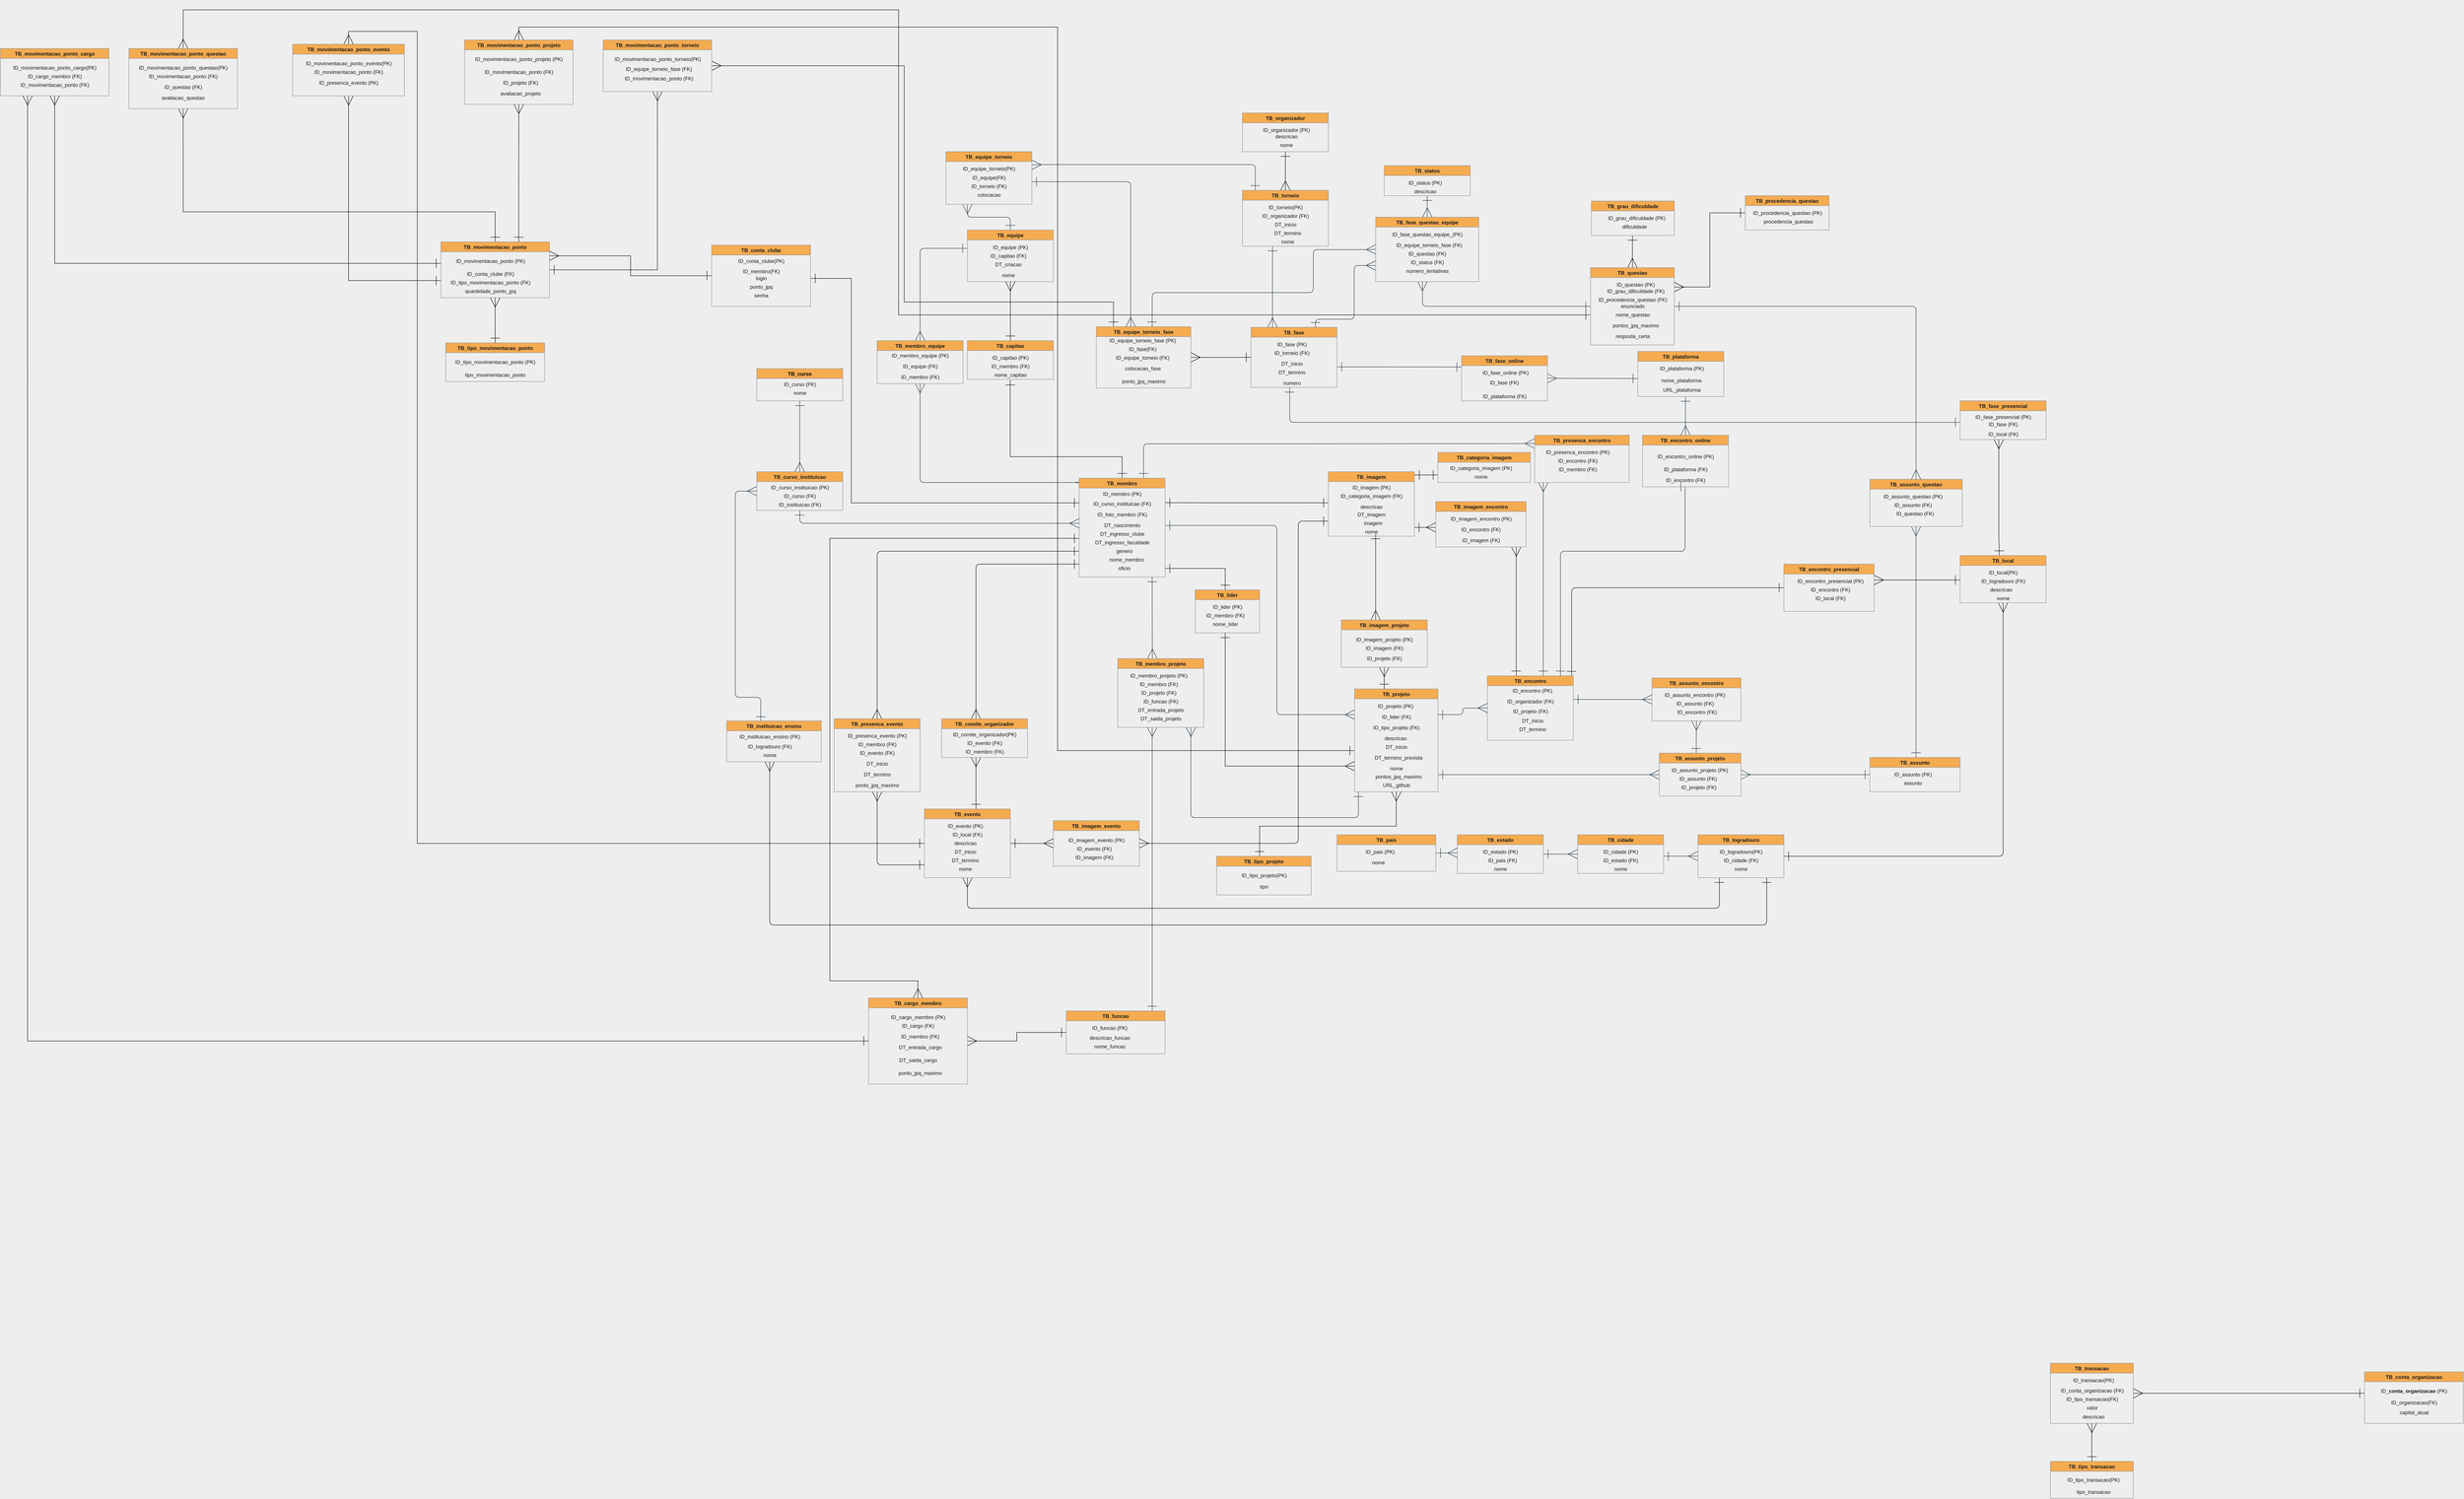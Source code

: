 <mxfile version="20.5.2" type="device"><diagram id="C5RBs43oDa-KdzZeNtuy" name="Page-1"><mxGraphModel dx="7254" dy="3352" grid="1" gridSize="10" guides="1" tooltips="1" connect="1" arrows="1" fold="1" page="1" pageScale="1" pageWidth="827" pageHeight="1169" background="#EEEEEE" math="0" shadow="0"><root><mxCell id="WIyWlLk6GJQsqaUBKTNV-0"/><mxCell id="WIyWlLk6GJQsqaUBKTNV-1" parent="WIyWlLk6GJQsqaUBKTNV-0"/><mxCell id="TYgIht4YAWw4zyjjbw9I-46" style="edgeStyle=orthogonalEdgeStyle;orthogonalLoop=1;jettySize=auto;html=1;entryX=0.402;entryY=-0.004;entryDx=0;entryDy=0;fontColor=#1A1A1A;startArrow=ERone;startFill=0;endArrow=ERmany;endFill=0;startSize=20;endSize=20;sourcePerimeterSpacing=0;targetPerimeterSpacing=0;strokeColor=#182E3E;entryPerimeter=0;" parent="WIyWlLk6GJQsqaUBKTNV-1" source="VTL4qMP21u7uoJTF-wre-11" target="i8xxgrSC41u2XgoWudE_-134" edge="1"><mxGeometry relative="1" as="geometry"><Array as="points"><mxPoint x="-100" y="730"/><mxPoint x="-100" y="730"/></Array></mxGeometry></mxCell><mxCell id="TYgIht4YAWw4zyjjbw9I-47" style="edgeStyle=orthogonalEdgeStyle;orthogonalLoop=1;jettySize=auto;html=1;fontColor=#1A1A1A;startArrow=ERone;startFill=0;endArrow=ERmany;endFill=0;startSize=20;endSize=20;sourcePerimeterSpacing=0;targetPerimeterSpacing=0;strokeColor=#182E3E;entryX=0;entryY=0.25;entryDx=0;entryDy=0;" parent="WIyWlLk6GJQsqaUBKTNV-1" source="VTL4qMP21u7uoJTF-wre-11" target="FkW6HpD9ix4tYoQA9cdo-74" edge="1"><mxGeometry relative="1" as="geometry"><Array as="points"><mxPoint x="190" y="560"/><mxPoint x="190" y="1000"/></Array><mxPoint x="280" y="1150" as="targetPoint"/></mxGeometry></mxCell><mxCell id="TYgIht4YAWw4zyjjbw9I-52" style="edgeStyle=orthogonalEdgeStyle;orthogonalLoop=1;jettySize=auto;html=1;fontColor=#1A1A1A;startArrow=ERone;startFill=0;endArrow=ERmany;endFill=0;startSize=20;endSize=20;sourcePerimeterSpacing=0;targetPerimeterSpacing=0;strokeColor=#182E3E;entryX=0.5;entryY=1;entryDx=0;entryDy=0;exitX=0.005;exitY=0.089;exitDx=0;exitDy=0;exitPerimeter=0;" parent="WIyWlLk6GJQsqaUBKTNV-1" source="VTL4qMP21u7uoJTF-wre-11" target="MzrtG7r0sTmh25EElP81-18" edge="1"><mxGeometry relative="1" as="geometry"><Array as="points"><mxPoint x="-269" y="460"/><mxPoint x="-640" y="460"/></Array><mxPoint x="-270" y="460" as="sourcePoint"/><mxPoint x="-490" y="240" as="targetPoint"/></mxGeometry></mxCell><mxCell id="TYgIht4YAWw4zyjjbw9I-81" style="edgeStyle=orthogonalEdgeStyle;rounded=1;orthogonalLoop=1;jettySize=auto;html=1;fontColor=#1A1A1A;startArrow=ERone;startFill=0;endArrow=ERmany;endFill=0;startSize=20;endSize=20;sourcePerimeterSpacing=0;targetPerimeterSpacing=0;strokeColor=#182E3E;strokeWidth=1;entryX=-0.003;entryY=0.176;entryDx=0;entryDy=0;entryPerimeter=0;" parent="WIyWlLk6GJQsqaUBKTNV-1" source="VTL4qMP21u7uoJTF-wre-11" target="VTL4qMP21u7uoJTF-wre-80" edge="1"><mxGeometry relative="1" as="geometry"><Array as="points"><mxPoint x="-120" y="370"/><mxPoint x="240" y="370"/></Array><mxPoint x="820" y="400" as="targetPoint"/></mxGeometry></mxCell><mxCell id="YG5TBJ8WbHTOM9098mdU-52" style="edgeStyle=orthogonalEdgeStyle;rounded=1;orthogonalLoop=1;jettySize=auto;html=1;startArrow=ERone;startFill=0;endArrow=ERmany;endFill=0;startSize=20;endSize=20;" parent="WIyWlLk6GJQsqaUBKTNV-1" target="YG5TBJ8WbHTOM9098mdU-46" edge="1"><mxGeometry relative="1" as="geometry"><mxPoint x="-270" y="650" as="sourcePoint"/><Array as="points"><mxPoint x="-510" y="650"/></Array></mxGeometry></mxCell><mxCell id="YG5TBJ8WbHTOM9098mdU-58" style="edgeStyle=orthogonalEdgeStyle;rounded=1;orthogonalLoop=1;jettySize=auto;html=1;entryX=0.5;entryY=0;entryDx=0;entryDy=0;startArrow=ERone;startFill=0;endArrow=ERmany;endFill=0;startSize=20;endSize=20;" parent="WIyWlLk6GJQsqaUBKTNV-1" source="VTL4qMP21u7uoJTF-wre-11" target="YG5TBJ8WbHTOM9098mdU-54" edge="1"><mxGeometry relative="1" as="geometry"><Array as="points"><mxPoint x="-740" y="620"/></Array></mxGeometry></mxCell><mxCell id="kAfucMw3TzG-PKz_Gadl-7" style="edgeStyle=orthogonalEdgeStyle;rounded=0;orthogonalLoop=1;jettySize=auto;html=1;entryX=0.496;entryY=1.092;entryDx=0;entryDy=0;endArrow=ERone;endFill=0;startArrow=ERone;startFill=0;strokeWidth=1;endSize=20;startSize=20;entryPerimeter=0;" parent="WIyWlLk6GJQsqaUBKTNV-1" source="VTL4qMP21u7uoJTF-wre-11" target="kAfucMw3TzG-PKz_Gadl-3" edge="1"><mxGeometry relative="1" as="geometry"><Array as="points"><mxPoint x="-170" y="400"/><mxPoint x="-430" y="400"/></Array></mxGeometry></mxCell><mxCell id="8JxLFZF8es4IcbfinC9G-241" style="edgeStyle=orthogonalEdgeStyle;rounded=0;orthogonalLoop=1;jettySize=auto;html=1;entryX=0.5;entryY=0;entryDx=0;entryDy=0;startArrow=ERone;startFill=0;endArrow=ERmany;endFill=0;startSize=20;endSize=20;" parent="WIyWlLk6GJQsqaUBKTNV-1" source="VTL4qMP21u7uoJTF-wre-11" target="8JxLFZF8es4IcbfinC9G-232" edge="1"><mxGeometry relative="1" as="geometry"><Array as="points"><mxPoint x="-850" y="590"/><mxPoint x="-850" y="1620"/><mxPoint x="-645" y="1620"/></Array></mxGeometry></mxCell><mxCell id="VTL4qMP21u7uoJTF-wre-11" value="TB_membro" style="swimlane;fillColor=#F5AB50;strokeColor=#909090;fontColor=#1A1A1A;rounded=0;" parent="WIyWlLk6GJQsqaUBKTNV-1" vertex="1"><mxGeometry x="-270" y="450" width="200" height="230" as="geometry"/></mxCell><mxCell id="VTL4qMP21u7uoJTF-wre-12" value="nome_membro" style="text;html=1;align=center;verticalAlign=middle;resizable=0;points=[];autosize=1;strokeColor=none;fillColor=none;fontColor=#1A1A1A;rounded=0;" parent="VTL4qMP21u7uoJTF-wre-11" vertex="1"><mxGeometry x="60" y="180" width="100" height="20" as="geometry"/></mxCell><mxCell id="VTL4qMP21u7uoJTF-wre-13" value="genero" style="text;html=1;align=center;verticalAlign=middle;resizable=0;points=[];autosize=1;strokeColor=none;fillColor=none;fontColor=#1A1A1A;rounded=0;" parent="VTL4qMP21u7uoJTF-wre-11" vertex="1"><mxGeometry x="80" y="160" width="50" height="20" as="geometry"/></mxCell><mxCell id="VTL4qMP21u7uoJTF-wre-14" value="oficio" style="text;html=1;align=center;verticalAlign=middle;resizable=0;points=[];autosize=1;strokeColor=none;fillColor=none;fontColor=#1A1A1A;rounded=0;" parent="VTL4qMP21u7uoJTF-wre-11" vertex="1"><mxGeometry x="85" y="200" width="40" height="20" as="geometry"/></mxCell><mxCell id="VTL4qMP21u7uoJTF-wre-15" value="ID_curso_instituicao (FK)" style="text;html=1;align=center;verticalAlign=middle;resizable=0;points=[];autosize=1;strokeColor=none;fillColor=none;fontColor=#1A1A1A;rounded=0;" parent="VTL4qMP21u7uoJTF-wre-11" vertex="1"><mxGeometry x="25" y="50" width="150" height="20" as="geometry"/></mxCell><mxCell id="VTL4qMP21u7uoJTF-wre-22" value="DT_ingresso_clube" style="text;html=1;align=center;verticalAlign=middle;resizable=0;points=[];autosize=1;strokeColor=none;fillColor=none;fontColor=#1A1A1A;rounded=0;" parent="VTL4qMP21u7uoJTF-wre-11" vertex="1"><mxGeometry x="40" y="120" width="120" height="20" as="geometry"/></mxCell><mxCell id="VTL4qMP21u7uoJTF-wre-20" value="DT_nascimento" style="text;html=1;align=center;verticalAlign=middle;resizable=0;points=[];autosize=1;strokeColor=none;fillColor=none;fontColor=#1A1A1A;rounded=0;" parent="VTL4qMP21u7uoJTF-wre-11" vertex="1"><mxGeometry x="45" y="95" width="110" height="30" as="geometry"/></mxCell><mxCell id="VTL4qMP21u7uoJTF-wre-16" value="ID_membro (PK)" style="text;html=1;align=center;verticalAlign=middle;resizable=0;points=[];autosize=1;strokeColor=none;fillColor=none;fontColor=#1A1A1A;rounded=0;" parent="VTL4qMP21u7uoJTF-wre-11" vertex="1"><mxGeometry x="45" y="22" width="110" height="30" as="geometry"/></mxCell><mxCell id="FkW6HpD9ix4tYoQA9cdo-0" value="DT_ingresso_faculdade" style="text;html=1;align=center;verticalAlign=middle;resizable=0;points=[];autosize=1;strokeColor=none;fillColor=none;fontColor=#1A1A1A;rounded=0;" parent="VTL4qMP21u7uoJTF-wre-11" vertex="1"><mxGeometry x="30" y="140" width="140" height="20" as="geometry"/></mxCell><mxCell id="XlCbsFDLTcZyDVJfCB4z-0" value="ID_foto_membro (FK)" style="text;html=1;align=center;verticalAlign=middle;resizable=0;points=[];autosize=1;strokeColor=none;fillColor=none;fontColor=#1A1A1A;rounded=0;" parent="VTL4qMP21u7uoJTF-wre-11" vertex="1"><mxGeometry x="30" y="70" width="140" height="30" as="geometry"/></mxCell><mxCell id="TYgIht4YAWw4zyjjbw9I-53" style="edgeStyle=orthogonalEdgeStyle;orthogonalLoop=1;jettySize=auto;html=1;entryX=0.5;entryY=0;entryDx=0;entryDy=0;fontColor=#1A1A1A;startArrow=ERone;startFill=0;endArrow=ERmany;endFill=0;startSize=20;endSize=20;sourcePerimeterSpacing=0;targetPerimeterSpacing=0;strokeColor=#182E3E;" parent="WIyWlLk6GJQsqaUBKTNV-1" source="VTL4qMP21u7uoJTF-wre-23" target="MzrtG7r0sTmh25EElP81-18" edge="1"><mxGeometry relative="1" as="geometry"><Array as="points"><mxPoint x="-640" y="-85"/></Array></mxGeometry></mxCell><mxCell id="TYgIht4YAWw4zyjjbw9I-100" style="edgeStyle=orthogonalEdgeStyle;rounded=1;orthogonalLoop=1;jettySize=auto;html=1;entryX=0.25;entryY=1;entryDx=0;entryDy=0;fontColor=#1A1A1A;startArrow=ERone;startFill=0;endArrow=ERmany;endFill=0;startSize=20;endSize=20;sourcePerimeterSpacing=0;targetPerimeterSpacing=0;strokeColor=#182E3E;strokeWidth=1;" parent="WIyWlLk6GJQsqaUBKTNV-1" source="VTL4qMP21u7uoJTF-wre-23" target="i8xxgrSC41u2XgoWudE_-182" edge="1"><mxGeometry relative="1" as="geometry"/></mxCell><mxCell id="VTL4qMP21u7uoJTF-wre-23" value="TB_equipe" style="swimlane;fillColor=#F5AB50;strokeColor=#909090;fontColor=#1A1A1A;rounded=0;" parent="WIyWlLk6GJQsqaUBKTNV-1" vertex="1"><mxGeometry x="-530" y="-127.5" width="200" height="120" as="geometry"/></mxCell><mxCell id="VTL4qMP21u7uoJTF-wre-25" value="ID_capitao (FK)" style="text;html=1;align=center;verticalAlign=middle;resizable=0;points=[];autosize=1;strokeColor=none;fillColor=none;fontColor=#1A1A1A;rounded=0;" parent="VTL4qMP21u7uoJTF-wre-23" vertex="1"><mxGeometry x="40" y="45" width="110" height="30" as="geometry"/></mxCell><mxCell id="ZRTuoBEt_CSHMcLeg_AE-20" value="ID_equipe (PK)" style="text;html=1;align=center;verticalAlign=middle;resizable=0;points=[];autosize=1;strokeColor=none;fillColor=none;fontColor=#1A1A1A;rounded=0;" parent="VTL4qMP21u7uoJTF-wre-23" vertex="1"><mxGeometry x="50" y="30" width="100" height="20" as="geometry"/></mxCell><mxCell id="i8xxgrSC41u2XgoWudE_-168" value="DT_criacao" style="text;html=1;align=center;verticalAlign=middle;resizable=0;points=[];autosize=1;strokeColor=none;fillColor=none;fontColor=#1A1A1A;rounded=0;" parent="VTL4qMP21u7uoJTF-wre-23" vertex="1"><mxGeometry x="55" y="70" width="80" height="20" as="geometry"/></mxCell><mxCell id="VTL4qMP21u7uoJTF-wre-24" value="nome" style="text;html=1;align=center;verticalAlign=middle;resizable=0;points=[];autosize=1;strokeColor=none;fillColor=none;fontColor=#1A1A1A;rounded=0;" parent="VTL4qMP21u7uoJTF-wre-23" vertex="1"><mxGeometry x="70" y="90" width="50" height="30" as="geometry"/></mxCell><mxCell id="TYgIht4YAWw4zyjjbw9I-75" style="edgeStyle=orthogonalEdgeStyle;rounded=1;orthogonalLoop=1;jettySize=auto;html=1;fontColor=#1A1A1A;startArrow=ERone;startFill=0;endArrow=ERmany;endFill=0;startSize=20;endSize=20;sourcePerimeterSpacing=0;targetPerimeterSpacing=0;strokeColor=#182E3E;strokeWidth=1;entryX=0;entryY=0.75;entryDx=0;entryDy=0;exitX=0.75;exitY=0;exitDx=0;exitDy=0;" parent="WIyWlLk6GJQsqaUBKTNV-1" source="VTL4qMP21u7uoJTF-wre-29" target="FkW6HpD9ix4tYoQA9cdo-45" edge="1"><mxGeometry relative="1" as="geometry"><mxPoint x="840" y="110" as="targetPoint"/><Array as="points"><mxPoint x="280" y="80"/><mxPoint x="370" y="80"/><mxPoint x="370" y="-45"/></Array><mxPoint x="240" y="90" as="sourcePoint"/></mxGeometry></mxCell><mxCell id="TYgIht4YAWw4zyjjbw9I-109" style="edgeStyle=orthogonalEdgeStyle;rounded=1;orthogonalLoop=1;jettySize=auto;html=1;fontColor=#1A1A1A;startArrow=ERone;startFill=0;endArrow=ERone;endFill=0;startSize=20;endSize=20;sourcePerimeterSpacing=0;targetPerimeterSpacing=0;strokeColor=#182E3E;strokeWidth=1;" parent="WIyWlLk6GJQsqaUBKTNV-1" source="VTL4qMP21u7uoJTF-wre-29" edge="1"><mxGeometry relative="1" as="geometry"><Array as="points"><mxPoint x="220" y="320"/></Array><mxPoint x="1780" y="320" as="targetPoint"/></mxGeometry></mxCell><mxCell id="TYgIht4YAWw4zyjjbw9I-111" style="edgeStyle=orthogonalEdgeStyle;rounded=1;orthogonalLoop=1;jettySize=auto;html=1;fontColor=#1A1A1A;startArrow=ERone;startFill=0;endArrow=ERone;endFill=0;startSize=20;endSize=20;sourcePerimeterSpacing=0;targetPerimeterSpacing=0;strokeColor=#182E3E;strokeWidth=1;entryX=0;entryY=0.25;entryDx=0;entryDy=0;" parent="WIyWlLk6GJQsqaUBKTNV-1" source="VTL4qMP21u7uoJTF-wre-29" target="ZIfGuY_Zl_z81XSsdV_m-30" edge="1"><mxGeometry relative="1" as="geometry"><Array as="points"><mxPoint x="390" y="191"/><mxPoint x="390" y="191"/></Array><mxPoint x="1240" y="170" as="targetPoint"/></mxGeometry></mxCell><mxCell id="VTL4qMP21u7uoJTF-wre-29" value="TB_fase" style="swimlane;fillColor=#F5AB50;strokeColor=#909090;fontColor=#1A1A1A;rounded=0;" parent="WIyWlLk6GJQsqaUBKTNV-1" vertex="1"><mxGeometry x="130" y="98.75" width="200" height="140" as="geometry"/></mxCell><mxCell id="VTL4qMP21u7uoJTF-wre-30" value="numero" style="text;html=1;align=center;verticalAlign=middle;resizable=0;points=[];autosize=1;strokeColor=none;fillColor=none;fontColor=#1A1A1A;rounded=0;" parent="VTL4qMP21u7uoJTF-wre-29" vertex="1"><mxGeometry x="65" y="120" width="60" height="20" as="geometry"/></mxCell><mxCell id="ZRTuoBEt_CSHMcLeg_AE-14" value="ID_fase (PK)" style="text;html=1;align=center;verticalAlign=middle;resizable=0;points=[];autosize=1;strokeColor=none;fillColor=none;fontColor=#1A1A1A;rounded=0;" parent="VTL4qMP21u7uoJTF-wre-29" vertex="1"><mxGeometry x="55" y="30" width="80" height="20" as="geometry"/></mxCell><mxCell id="ZRTuoBEt_CSHMcLeg_AE-35" value="ID_torneio (FK)" style="text;html=1;align=center;verticalAlign=middle;resizable=0;points=[];autosize=1;strokeColor=none;fillColor=none;fontColor=#1A1A1A;rounded=0;" parent="VTL4qMP21u7uoJTF-wre-29" vertex="1"><mxGeometry x="45" y="50" width="100" height="20" as="geometry"/></mxCell><mxCell id="VTL4qMP21u7uoJTF-wre-31" value="DT_inicio" style="text;html=1;align=center;verticalAlign=middle;resizable=0;points=[];autosize=1;strokeColor=none;fillColor=none;fontColor=#1A1A1A;rounded=0;" parent="VTL4qMP21u7uoJTF-wre-29" vertex="1"><mxGeometry x="60" y="70" width="70" height="30" as="geometry"/></mxCell><mxCell id="VTL4qMP21u7uoJTF-wre-32" value="DT_termino" style="text;html=1;align=center;verticalAlign=middle;resizable=0;points=[];autosize=1;strokeColor=none;fillColor=none;fontColor=#1A1A1A;rounded=0;" parent="VTL4qMP21u7uoJTF-wre-29" vertex="1"><mxGeometry x="50" y="90" width="90" height="30" as="geometry"/></mxCell><mxCell id="TYgIht4YAWw4zyjjbw9I-72" style="edgeStyle=orthogonalEdgeStyle;rounded=1;orthogonalLoop=1;jettySize=auto;html=1;fontColor=#1A1A1A;startArrow=ERone;startFill=0;endArrow=ERmany;endFill=0;startSize=20;endSize=20;sourcePerimeterSpacing=0;targetPerimeterSpacing=0;strokeColor=#182E3E;strokeWidth=1;exitX=0;exitY=0.5;exitDx=0;exitDy=0;" parent="WIyWlLk6GJQsqaUBKTNV-1" source="VTL4qMP21u7uoJTF-wre-39" target="FkW6HpD9ix4tYoQA9cdo-45" edge="1"><mxGeometry relative="1" as="geometry"><mxPoint x="1128.5" y="-80" as="targetPoint"/><Array as="points"><mxPoint x="529" y="50"/></Array><mxPoint x="738.5" y="55" as="sourcePoint"/></mxGeometry></mxCell><mxCell id="TYgIht4YAWw4zyjjbw9I-88" style="edgeStyle=orthogonalEdgeStyle;rounded=1;orthogonalLoop=1;jettySize=auto;html=1;entryX=0.5;entryY=0;entryDx=0;entryDy=0;fontColor=#1A1A1A;startArrow=ERone;startFill=0;endArrow=ERmany;endFill=0;startSize=20;endSize=20;sourcePerimeterSpacing=0;targetPerimeterSpacing=0;strokeColor=#182E3E;strokeWidth=1;exitX=1;exitY=0.5;exitDx=0;exitDy=0;" parent="WIyWlLk6GJQsqaUBKTNV-1" source="VTL4qMP21u7uoJTF-wre-39" target="TYgIht4YAWw4zyjjbw9I-84" edge="1"><mxGeometry relative="1" as="geometry"/></mxCell><mxCell id="4bksBjjUsrCCTbxV27j5-6" value="" style="edgeStyle=orthogonalEdgeStyle;rounded=0;orthogonalLoop=1;jettySize=auto;html=1;startArrow=ERmany;startFill=0;endArrow=ERone;endFill=0;startSize=20;endSize=20;" parent="WIyWlLk6GJQsqaUBKTNV-1" source="VTL4qMP21u7uoJTF-wre-39" target="4bksBjjUsrCCTbxV27j5-0" edge="1"><mxGeometry relative="1" as="geometry"><Array as="points"><mxPoint x="978" y="-115"/><mxPoint x="977" y="-115"/></Array></mxGeometry></mxCell><mxCell id="8JxLFZF8es4IcbfinC9G-215" style="edgeStyle=orthogonalEdgeStyle;rounded=0;orthogonalLoop=1;jettySize=auto;html=1;entryX=0.5;entryY=0;entryDx=0;entryDy=0;startArrow=ERone;startFill=0;endArrow=ERmany;endFill=0;startSize=20;endSize=20;" parent="WIyWlLk6GJQsqaUBKTNV-1" source="VTL4qMP21u7uoJTF-wre-39" target="8JxLFZF8es4IcbfinC9G-180" edge="1"><mxGeometry relative="1" as="geometry"><Array as="points"><mxPoint x="-690" y="70"/><mxPoint x="-690" y="-640"/><mxPoint x="-2355" y="-640"/></Array></mxGeometry></mxCell><mxCell id="VTL4qMP21u7uoJTF-wre-39" value="TB_questao" style="swimlane;fillColor=#F5AB50;strokeColor=#909090;fontColor=#1A1A1A;rounded=0;" parent="WIyWlLk6GJQsqaUBKTNV-1" vertex="1"><mxGeometry x="920" y="-40" width="195" height="180" as="geometry"/></mxCell><mxCell id="ZRTuoBEt_CSHMcLeg_AE-22" value="ID_questao (PK)" style="text;html=1;align=center;verticalAlign=middle;resizable=0;points=[];autosize=1;strokeColor=none;fillColor=none;fontColor=#1A1A1A;rounded=0;" parent="VTL4qMP21u7uoJTF-wre-39" vertex="1"><mxGeometry x="55" y="30" width="100" height="20" as="geometry"/></mxCell><mxCell id="FkW6HpD9ix4tYoQA9cdo-29" value="ID_grau_dificuldade (FK)" style="text;html=1;align=center;verticalAlign=middle;resizable=0;points=[];autosize=1;strokeColor=none;fillColor=none;fontColor=#1A1A1A;rounded=0;" parent="VTL4qMP21u7uoJTF-wre-39" vertex="1"><mxGeometry x="25" y="40" width="160" height="30" as="geometry"/></mxCell><mxCell id="XlCbsFDLTcZyDVJfCB4z-65" value="enunciado" style="text;html=1;align=center;verticalAlign=middle;resizable=0;points=[];autosize=1;strokeColor=none;fillColor=none;fontColor=#1A1A1A;rounded=0;" parent="VTL4qMP21u7uoJTF-wre-39" vertex="1"><mxGeometry x="62.5" y="80" width="70" height="20" as="geometry"/></mxCell><mxCell id="FkW6HpD9ix4tYoQA9cdo-31" value="nome_questao" style="text;html=1;align=center;verticalAlign=middle;resizable=0;points=[];autosize=1;strokeColor=none;fillColor=none;fontColor=#1A1A1A;rounded=0;" parent="VTL4qMP21u7uoJTF-wre-39" vertex="1"><mxGeometry x="52.5" y="100" width="90" height="20" as="geometry"/></mxCell><mxCell id="VTL4qMP21u7uoJTF-wre-41" value="resposta_certa" style="text;html=1;align=center;verticalAlign=middle;resizable=0;points=[];autosize=1;strokeColor=none;fillColor=none;fontColor=#1A1A1A;rounded=0;" parent="VTL4qMP21u7uoJTF-wre-39" vertex="1"><mxGeometry x="52.5" y="150" width="90" height="20" as="geometry"/></mxCell><mxCell id="8JxLFZF8es4IcbfinC9G-216" value="pontos_jpq_maximo" style="text;html=1;align=center;verticalAlign=middle;resizable=0;points=[];autosize=1;strokeColor=none;fillColor=none;fontColor=#1A1A1A;rounded=0;" parent="VTL4qMP21u7uoJTF-wre-39" vertex="1"><mxGeometry x="40" y="120" width="130" height="30" as="geometry"/></mxCell><mxCell id="8JxLFZF8es4IcbfinC9G-250" value="ID_procedencia_questao (FK)" style="text;html=1;align=center;verticalAlign=middle;resizable=0;points=[];autosize=1;strokeColor=none;fillColor=none;fontColor=#1A1A1A;rounded=0;" parent="VTL4qMP21u7uoJTF-wre-39" vertex="1"><mxGeometry x="7.5" y="60" width="180" height="30" as="geometry"/></mxCell><mxCell id="TYgIht4YAWw4zyjjbw9I-90" style="edgeStyle=orthogonalEdgeStyle;rounded=1;orthogonalLoop=1;jettySize=auto;html=1;entryX=0;entryY=0.5;entryDx=0;entryDy=0;fontColor=#1A1A1A;startArrow=ERone;startFill=0;endArrow=ERmany;endFill=0;startSize=20;endSize=20;sourcePerimeterSpacing=0;targetPerimeterSpacing=0;strokeColor=#182E3E;strokeWidth=1;" parent="WIyWlLk6GJQsqaUBKTNV-1" target="FkW6HpD9ix4tYoQA9cdo-11" edge="1"><mxGeometry relative="1" as="geometry"><Array as="points"><mxPoint x="880" y="965"/></Array><mxPoint x="880" y="965" as="sourcePoint"/></mxGeometry></mxCell><mxCell id="TYgIht4YAWw4zyjjbw9I-92" style="edgeStyle=orthogonalEdgeStyle;rounded=1;orthogonalLoop=1;jettySize=auto;html=1;fontColor=#1A1A1A;startArrow=ERone;startFill=0;endArrow=ERmany;endFill=0;startSize=20;endSize=20;sourcePerimeterSpacing=0;targetPerimeterSpacing=0;strokeColor=#182E3E;strokeWidth=1;" parent="WIyWlLk6GJQsqaUBKTNV-1" source="VTL4qMP21u7uoJTF-wre-48" edge="1"><mxGeometry relative="1" as="geometry"><Array as="points"><mxPoint x="810" y="720"/><mxPoint x="810" y="720"/></Array><mxPoint x="810" y="460" as="targetPoint"/></mxGeometry></mxCell><mxCell id="TYgIht4YAWw4zyjjbw9I-105" style="edgeStyle=orthogonalEdgeStyle;rounded=1;orthogonalLoop=1;jettySize=auto;html=1;entryX=0.5;entryY=1;entryDx=0;entryDy=0;fontColor=#1A1A1A;startArrow=ERone;startFill=0;endArrow=ERone;endFill=0;startSize=20;endSize=20;sourcePerimeterSpacing=0;targetPerimeterSpacing=0;strokeColor=#182E3E;strokeWidth=1;" parent="WIyWlLk6GJQsqaUBKTNV-1" source="VTL4qMP21u7uoJTF-wre-48" target="ZRTuoBEt_CSHMcLeg_AE-18" edge="1"><mxGeometry relative="1" as="geometry"><Array as="points"><mxPoint x="850" y="620"/><mxPoint x="1140" y="620"/></Array></mxGeometry></mxCell><mxCell id="TYgIht4YAWw4zyjjbw9I-106" style="rounded=1;orthogonalLoop=1;jettySize=auto;html=1;fontColor=#1A1A1A;startArrow=ERone;startFill=0;endArrow=ERone;endFill=0;startSize=20;endSize=20;sourcePerimeterSpacing=0;targetPerimeterSpacing=0;strokeColor=default;strokeWidth=1;entryX=0;entryY=0.5;entryDx=0;entryDy=0;exitX=0.98;exitY=0.005;exitDx=0;exitDy=0;edgeStyle=orthogonalEdgeStyle;exitPerimeter=0;" parent="WIyWlLk6GJQsqaUBKTNV-1" source="VTL4qMP21u7uoJTF-wre-48" target="VTL4qMP21u7uoJTF-wre-60" edge="1"><mxGeometry relative="1" as="geometry"><mxPoint x="1320" y="670" as="targetPoint"/><mxPoint x="1260" y="695" as="sourcePoint"/></mxGeometry></mxCell><mxCell id="XlCbsFDLTcZyDVJfCB4z-43" style="edgeStyle=orthogonalEdgeStyle;rounded=1;orthogonalLoop=1;jettySize=auto;html=1;startArrow=ERone;startFill=0;endArrow=ERmany;endFill=0;startSize=20;endSize=20;exitX=0.336;exitY=-0.001;exitDx=0;exitDy=0;exitPerimeter=0;" parent="WIyWlLk6GJQsqaUBKTNV-1" source="VTL4qMP21u7uoJTF-wre-48" edge="1"><mxGeometry relative="1" as="geometry"><Array as="points"><mxPoint x="747" y="620"/><mxPoint x="747" y="620"/><mxPoint x="747" y="610"/></Array><mxPoint x="747" y="610" as="targetPoint"/></mxGeometry></mxCell><mxCell id="VTL4qMP21u7uoJTF-wre-48" value="TB_encontro" style="swimlane;fillColor=#F5AB50;strokeColor=#909090;fontColor=#1A1A1A;rounded=0;" parent="WIyWlLk6GJQsqaUBKTNV-1" vertex="1"><mxGeometry x="680" y="910" width="200" height="150" as="geometry"/></mxCell><mxCell id="ZRTuoBEt_CSHMcLeg_AE-16" value="ID_encontro (PK)" style="text;html=1;strokeColor=none;fillColor=none;align=center;verticalAlign=middle;whiteSpace=wrap;rounded=0;fontColor=#1A1A1A;" parent="VTL4qMP21u7uoJTF-wre-48" vertex="1"><mxGeometry x="50" y="20" width="110" height="30" as="geometry"/></mxCell><mxCell id="VTL4qMP21u7uoJTF-wre-55" value="ID_organizador (FK)" style="text;html=1;align=center;verticalAlign=middle;resizable=0;points=[];autosize=1;strokeColor=none;fillColor=none;fontColor=#1A1A1A;rounded=0;" parent="VTL4qMP21u7uoJTF-wre-48" vertex="1"><mxGeometry x="40" y="50" width="120" height="20" as="geometry"/></mxCell><mxCell id="FkW6HpD9ix4tYoQA9cdo-87" value="ID_projeto (FK)" style="text;html=1;align=center;verticalAlign=middle;resizable=0;points=[];autosize=1;strokeColor=none;fillColor=none;fontColor=#1A1A1A;rounded=0;" parent="VTL4qMP21u7uoJTF-wre-48" vertex="1"><mxGeometry x="50" y="72.5" width="100" height="20" as="geometry"/></mxCell><mxCell id="VTL4qMP21u7uoJTF-wre-50" value="DT_inicio" style="text;html=1;align=center;verticalAlign=middle;resizable=0;points=[];autosize=1;strokeColor=none;fillColor=none;fontColor=#1A1A1A;rounded=0;" parent="VTL4qMP21u7uoJTF-wre-48" vertex="1"><mxGeometry x="70" y="90" width="70" height="30" as="geometry"/></mxCell><mxCell id="VTL4qMP21u7uoJTF-wre-51" value="DT_termino" style="text;html=1;align=center;verticalAlign=middle;resizable=0;points=[];autosize=1;strokeColor=none;fillColor=none;fontColor=#1A1A1A;rounded=0;" parent="VTL4qMP21u7uoJTF-wre-48" vertex="1"><mxGeometry x="60" y="110" width="90" height="30" as="geometry"/></mxCell><mxCell id="VTL4qMP21u7uoJTF-wre-57" value="TB_encontro_online" style="swimlane;startSize=23;fillColor=#F5AB50;strokeColor=#909090;fontColor=#1A1A1A;rounded=0;" parent="WIyWlLk6GJQsqaUBKTNV-1" vertex="1"><mxGeometry x="1041" y="350" width="200" height="120" as="geometry"/></mxCell><mxCell id="VTL4qMP21u7uoJTF-wre-58" value="ID_plataforma (FK)" style="text;html=1;align=center;verticalAlign=middle;resizable=0;points=[];autosize=1;strokeColor=none;fillColor=none;fontColor=#1A1A1A;rounded=0;" parent="VTL4qMP21u7uoJTF-wre-57" vertex="1"><mxGeometry x="40" y="70" width="120" height="20" as="geometry"/></mxCell><mxCell id="ZRTuoBEt_CSHMcLeg_AE-18" value="ID_encontro (FK)" style="text;html=1;strokeColor=none;fillColor=none;align=center;verticalAlign=middle;whiteSpace=wrap;rounded=0;fontColor=#1A1A1A;" parent="VTL4qMP21u7uoJTF-wre-57" vertex="1"><mxGeometry x="46.75" y="90" width="106.5" height="30" as="geometry"/></mxCell><mxCell id="i8xxgrSC41u2XgoWudE_-27" value="ID_encontro_online (PK)" style="text;html=1;align=center;verticalAlign=middle;resizable=0;points=[];autosize=1;strokeColor=none;fillColor=none;fontColor=#1A1A1A;rounded=0;" parent="VTL4qMP21u7uoJTF-wre-57" vertex="1"><mxGeometry x="25" y="35" width="150" height="30" as="geometry"/></mxCell><mxCell id="VTL4qMP21u7uoJTF-wre-60" value="TB_encontro_presencial" style="swimlane;fillColor=#F5AB50;strokeColor=#909090;fontColor=#1A1A1A;rounded=0;" parent="WIyWlLk6GJQsqaUBKTNV-1" vertex="1"><mxGeometry x="1370" y="650" width="210" height="110" as="geometry"/></mxCell><mxCell id="qwTuaXCYtT8IFG6sF0Jl-0" value="ID_encontro_presencial (PK)" style="text;html=1;strokeColor=none;fillColor=none;align=center;verticalAlign=middle;whiteSpace=wrap;rounded=0;fontColor=#1A1A1A;" parent="VTL4qMP21u7uoJTF-wre-60" vertex="1"><mxGeometry x="30" y="30" width="156.5" height="20" as="geometry"/></mxCell><mxCell id="usEamrrbJGj7aGyeZueg-76" value="ID_encontro (FK)" style="text;html=1;strokeColor=none;fillColor=none;align=center;verticalAlign=middle;whiteSpace=wrap;rounded=0;fontColor=#1A1A1A;" parent="VTL4qMP21u7uoJTF-wre-60" vertex="1"><mxGeometry x="55" y="50" width="106.5" height="20" as="geometry"/></mxCell><mxCell id="ZRTuoBEt_CSHMcLeg_AE-19" value="ID_local (FK)" style="text;html=1;strokeColor=none;fillColor=none;align=center;verticalAlign=middle;whiteSpace=wrap;rounded=0;fontColor=#1A1A1A;" parent="VTL4qMP21u7uoJTF-wre-60" vertex="1"><mxGeometry x="55" y="70" width="106.5" height="20" as="geometry"/></mxCell><mxCell id="VTL4qMP21u7uoJTF-wre-80" value="TB_presenca_encontro" style="swimlane;fillColor=#F5AB50;strokeColor=#909090;fontColor=#1A1A1A;rounded=0;" parent="WIyWlLk6GJQsqaUBKTNV-1" vertex="1"><mxGeometry x="790" y="350" width="220" height="110" as="geometry"/></mxCell><mxCell id="i8xxgrSC41u2XgoWudE_-100" value="ID_presenca_encontro (PK)" style="text;html=1;align=center;verticalAlign=middle;resizable=0;points=[];autosize=1;strokeColor=none;fillColor=none;fontColor=#1A1A1A;rounded=0;" parent="VTL4qMP21u7uoJTF-wre-80" vertex="1"><mxGeometry x="20" y="30" width="160" height="20" as="geometry"/></mxCell><mxCell id="VTL4qMP21u7uoJTF-wre-81" value="ID_encontro (FK)" style="text;html=1;align=center;verticalAlign=middle;resizable=0;points=[];autosize=1;strokeColor=none;fillColor=none;fontColor=#1A1A1A;rounded=0;" parent="VTL4qMP21u7uoJTF-wre-80" vertex="1"><mxGeometry x="45" y="50" width="110" height="20" as="geometry"/></mxCell><mxCell id="VTL4qMP21u7uoJTF-wre-82" value="ID_membro (FK)" style="text;html=1;align=center;verticalAlign=middle;resizable=0;points=[];autosize=1;strokeColor=none;fillColor=none;fontColor=#1A1A1A;rounded=0;" parent="VTL4qMP21u7uoJTF-wre-80" vertex="1"><mxGeometry x="45" y="70" width="110" height="20" as="geometry"/></mxCell><mxCell id="TYgIht4YAWw4zyjjbw9I-76" style="edgeStyle=orthogonalEdgeStyle;rounded=1;orthogonalLoop=1;jettySize=auto;html=1;fontColor=#1A1A1A;startArrow=ERone;startFill=0;endArrow=ERmany;endFill=0;startSize=20;endSize=20;sourcePerimeterSpacing=0;targetPerimeterSpacing=0;strokeColor=#182E3E;strokeWidth=1;entryX=0;entryY=0.5;entryDx=0;entryDy=0;" parent="WIyWlLk6GJQsqaUBKTNV-1" source="ZRTuoBEt_CSHMcLeg_AE-41" target="FkW6HpD9ix4tYoQA9cdo-45" edge="1"><mxGeometry relative="1" as="geometry"><Array as="points"><mxPoint x="-100" y="18"/><mxPoint x="275" y="18"/><mxPoint x="275" y="-82"/><mxPoint x="400" y="-82"/></Array><mxPoint x="550" y="20" as="targetPoint"/></mxGeometry></mxCell><mxCell id="pPEXgX6lNTL0yP543fjD-6" style="edgeStyle=orthogonalEdgeStyle;rounded=0;orthogonalLoop=1;jettySize=auto;html=1;startArrow=ERmany;startFill=0;endArrow=ERone;endFill=0;strokeColor=default;targetPerimeterSpacing=20;sourcePerimeterSpacing=0;startSize=20;endSize=20;entryX=0;entryY=0.5;entryDx=0;entryDy=0;" parent="WIyWlLk6GJQsqaUBKTNV-1" source="ZRTuoBEt_CSHMcLeg_AE-41" target="VTL4qMP21u7uoJTF-wre-29" edge="1"><mxGeometry relative="1" as="geometry"><mxPoint x="200" y="150" as="targetPoint"/></mxGeometry></mxCell><mxCell id="8JxLFZF8es4IcbfinC9G-212" style="edgeStyle=orthogonalEdgeStyle;rounded=0;orthogonalLoop=1;jettySize=auto;html=1;entryX=1;entryY=0.5;entryDx=0;entryDy=0;startArrow=ERone;startFill=0;endArrow=ERmany;endFill=0;startSize=20;endSize=20;" parent="WIyWlLk6GJQsqaUBKTNV-1" source="ZRTuoBEt_CSHMcLeg_AE-41" target="8JxLFZF8es4IcbfinC9G-172" edge="1"><mxGeometry relative="1" as="geometry"><Array as="points"><mxPoint x="-190" y="40"/><mxPoint x="-677" y="40"/><mxPoint x="-677" y="-510"/></Array></mxGeometry></mxCell><mxCell id="ZRTuoBEt_CSHMcLeg_AE-41" value="TB_equipe_torneio_fase" style="swimlane;fillColor=#F5AB50;strokeColor=#909090;fontColor=#1A1A1A;rounded=0;" parent="WIyWlLk6GJQsqaUBKTNV-1" vertex="1"><mxGeometry x="-230" y="97.5" width="220" height="142.5" as="geometry"/></mxCell><mxCell id="ZRTuoBEt_CSHMcLeg_AE-46" value="colocacao_fase" style="text;html=1;strokeColor=none;fillColor=none;align=center;verticalAlign=middle;whiteSpace=wrap;rounded=0;fontColor=#1A1A1A;" parent="ZRTuoBEt_CSHMcLeg_AE-41" vertex="1"><mxGeometry x="61.74" y="92.5" width="92.5" height="10" as="geometry"/></mxCell><mxCell id="ZIfGuY_Zl_z81XSsdV_m-40" value="ID_equipe_torneio_fase (PK)" style="text;html=1;strokeColor=none;fillColor=none;align=center;verticalAlign=middle;whiteSpace=wrap;rounded=0;fontColor=#1A1A1A;" parent="ZRTuoBEt_CSHMcLeg_AE-41" vertex="1"><mxGeometry x="21" y="25" width="174" height="15" as="geometry"/></mxCell><mxCell id="ZIfGuY_Zl_z81XSsdV_m-41" value="ID_equipe_torneio (FK)" style="text;html=1;strokeColor=none;fillColor=none;align=center;verticalAlign=middle;whiteSpace=wrap;rounded=0;fontColor=#1A1A1A;" parent="ZRTuoBEt_CSHMcLeg_AE-41" vertex="1"><mxGeometry x="37" y="62.5" width="142.01" height="20" as="geometry"/></mxCell><mxCell id="i8xxgrSC41u2XgoWudE_-204" value="ID_fase(FK)" style="text;html=1;strokeColor=none;fillColor=none;align=center;verticalAlign=middle;whiteSpace=wrap;rounded=0;fontColor=#1A1A1A;" parent="ZRTuoBEt_CSHMcLeg_AE-41" vertex="1"><mxGeometry x="66.12" y="42.5" width="83.75" height="20" as="geometry"/></mxCell><mxCell id="8JxLFZF8es4IcbfinC9G-218" value="ponto_jpq_maximo" style="text;html=1;align=center;verticalAlign=middle;resizable=0;points=[];autosize=1;strokeColor=none;fillColor=none;fontColor=#1A1A1A;rounded=0;" parent="ZRTuoBEt_CSHMcLeg_AE-41" vertex="1"><mxGeometry x="50" y="112.5" width="120" height="30" as="geometry"/></mxCell><mxCell id="TYgIht4YAWw4zyjjbw9I-102" style="edgeStyle=orthogonalEdgeStyle;rounded=1;orthogonalLoop=1;jettySize=auto;html=1;entryX=0;entryY=0.5;entryDx=0;entryDy=0;fontColor=#1A1A1A;startArrow=ERone;startFill=0;endArrow=ERmany;endFill=0;startSize=20;endSize=20;sourcePerimeterSpacing=0;targetPerimeterSpacing=0;strokeColor=#182E3E;strokeWidth=1;" parent="WIyWlLk6GJQsqaUBKTNV-1" source="CPDvqSe1AG4aPfyxMHfG-0" target="CPDvqSe1AG4aPfyxMHfG-11" edge="1"><mxGeometry relative="1" as="geometry"/></mxCell><mxCell id="CPDvqSe1AG4aPfyxMHfG-0" value="TB_estado" style="swimlane;startSize=23;fillColor=#F5AB50;strokeColor=#909090;fontColor=#1A1A1A;rounded=0;" parent="WIyWlLk6GJQsqaUBKTNV-1" vertex="1"><mxGeometry x="610" y="1280" width="200" height="90" as="geometry"/></mxCell><mxCell id="CPDvqSe1AG4aPfyxMHfG-6" value="ID_estado (PK)" style="text;html=1;align=center;verticalAlign=middle;resizable=0;points=[];autosize=1;strokeColor=none;fillColor=none;fontColor=#1A1A1A;rounded=0;" parent="CPDvqSe1AG4aPfyxMHfG-0" vertex="1"><mxGeometry x="50" y="30" width="100" height="20" as="geometry"/></mxCell><mxCell id="CPDvqSe1AG4aPfyxMHfG-17" value="ID_pais (FK)" style="text;html=1;align=center;verticalAlign=middle;resizable=0;points=[];autosize=1;strokeColor=none;fillColor=none;fontColor=#1A1A1A;rounded=0;" parent="CPDvqSe1AG4aPfyxMHfG-0" vertex="1"><mxGeometry x="65" y="50" width="80" height="20" as="geometry"/></mxCell><mxCell id="MzrtG7r0sTmh25EElP81-4" value="nome" style="text;html=1;align=center;verticalAlign=middle;resizable=0;points=[];autosize=1;strokeColor=none;fillColor=none;fontColor=#1A1A1A;rounded=0;" parent="CPDvqSe1AG4aPfyxMHfG-0" vertex="1"><mxGeometry x="75" y="70" width="50" height="20" as="geometry"/></mxCell><mxCell id="TYgIht4YAWw4zyjjbw9I-101" style="edgeStyle=orthogonalEdgeStyle;rounded=1;orthogonalLoop=1;jettySize=auto;html=1;fontColor=#1A1A1A;startArrow=ERone;startFill=0;endArrow=ERmany;endFill=0;startSize=20;endSize=20;sourcePerimeterSpacing=0;targetPerimeterSpacing=0;strokeColor=#182E3E;strokeWidth=1;" parent="WIyWlLk6GJQsqaUBKTNV-1" source="CPDvqSe1AG4aPfyxMHfG-8" edge="1"><mxGeometry relative="1" as="geometry"><mxPoint x="610" y="1322" as="targetPoint"/></mxGeometry></mxCell><mxCell id="CPDvqSe1AG4aPfyxMHfG-8" value="TB_pais" style="swimlane;startSize=23;fillColor=#F5AB50;strokeColor=#909090;fontColor=#1A1A1A;rounded=0;" parent="WIyWlLk6GJQsqaUBKTNV-1" vertex="1"><mxGeometry x="330" y="1280" width="230" height="85" as="geometry"/></mxCell><mxCell id="CPDvqSe1AG4aPfyxMHfG-9" value="ID_pais (PK)" style="text;html=1;align=center;verticalAlign=middle;resizable=0;points=[];autosize=1;strokeColor=none;fillColor=none;fontColor=#1A1A1A;rounded=0;" parent="CPDvqSe1AG4aPfyxMHfG-8" vertex="1"><mxGeometry x="60" y="30" width="80" height="20" as="geometry"/></mxCell><mxCell id="MzrtG7r0sTmh25EElP81-5" value="nome" style="text;html=1;align=center;verticalAlign=middle;resizable=0;points=[];autosize=1;strokeColor=none;fillColor=none;fontColor=#1A1A1A;rounded=0;" parent="CPDvqSe1AG4aPfyxMHfG-8" vertex="1"><mxGeometry x="71" y="55" width="50" height="20" as="geometry"/></mxCell><mxCell id="TYgIht4YAWw4zyjjbw9I-104" style="edgeStyle=orthogonalEdgeStyle;rounded=1;orthogonalLoop=1;jettySize=auto;html=1;fontColor=#1A1A1A;startArrow=ERone;startFill=0;endArrow=ERmany;endFill=0;startSize=20;endSize=20;sourcePerimeterSpacing=0;targetPerimeterSpacing=0;strokeColor=#182E3E;strokeWidth=1;" parent="WIyWlLk6GJQsqaUBKTNV-1" edge="1"><mxGeometry relative="1" as="geometry"><mxPoint x="1170" y="1329.7" as="targetPoint"/><mxPoint x="1090" y="1329.7" as="sourcePoint"/><Array as="points"><mxPoint x="1090" y="1329.7"/></Array></mxGeometry></mxCell><mxCell id="CPDvqSe1AG4aPfyxMHfG-11" value="TB_cidade" style="swimlane;startSize=23;fillColor=#F5AB50;strokeColor=#909090;fontColor=#1A1A1A;rounded=0;" parent="WIyWlLk6GJQsqaUBKTNV-1" vertex="1"><mxGeometry x="890" y="1280" width="200" height="90" as="geometry"/></mxCell><mxCell id="CPDvqSe1AG4aPfyxMHfG-12" value="ID_cidade (PK)" style="text;html=1;align=center;verticalAlign=middle;resizable=0;points=[];autosize=1;strokeColor=none;fillColor=none;fontColor=#1A1A1A;rounded=0;" parent="CPDvqSe1AG4aPfyxMHfG-11" vertex="1"><mxGeometry x="50" y="30" width="100" height="20" as="geometry"/></mxCell><mxCell id="CPDvqSe1AG4aPfyxMHfG-16" value="ID_estado (FK)" style="text;html=1;align=center;verticalAlign=middle;resizable=0;points=[];autosize=1;strokeColor=none;fillColor=none;fontColor=#1A1A1A;rounded=0;" parent="CPDvqSe1AG4aPfyxMHfG-11" vertex="1"><mxGeometry x="50" y="50" width="100" height="20" as="geometry"/></mxCell><mxCell id="MzrtG7r0sTmh25EElP81-3" value="nome" style="text;html=1;align=center;verticalAlign=middle;resizable=0;points=[];autosize=1;strokeColor=none;fillColor=none;fontColor=#1A1A1A;rounded=0;" parent="CPDvqSe1AG4aPfyxMHfG-11" vertex="1"><mxGeometry x="75" y="70" width="50" height="20" as="geometry"/></mxCell><mxCell id="YG5TBJ8WbHTOM9098mdU-19" style="edgeStyle=orthogonalEdgeStyle;rounded=1;orthogonalLoop=1;jettySize=auto;html=1;startArrow=ERone;startFill=0;endArrow=ERmany;endFill=0;startSize=20;endSize=20;entryX=0.5;entryY=1;entryDx=0;entryDy=0;" parent="WIyWlLk6GJQsqaUBKTNV-1" source="CPDvqSe1AG4aPfyxMHfG-18" target="YG5TBJ8WbHTOM9098mdU-13" edge="1"><mxGeometry relative="1" as="geometry"><Array as="points"><mxPoint x="1880" y="1330"/></Array><mxPoint x="1860" y="850" as="targetPoint"/></mxGeometry></mxCell><mxCell id="YG5TBJ8WbHTOM9098mdU-24" style="edgeStyle=orthogonalEdgeStyle;rounded=1;orthogonalLoop=1;jettySize=auto;html=1;startArrow=ERone;startFill=0;endArrow=ERmany;endFill=0;startSize=20;endSize=20;" parent="WIyWlLk6GJQsqaUBKTNV-1" source="CPDvqSe1AG4aPfyxMHfG-18" edge="1"><mxGeometry relative="1" as="geometry"><Array as="points"><mxPoint x="1330" y="1490"/><mxPoint x="-990" y="1490"/><mxPoint x="-990" y="1120"/></Array><mxPoint x="-990" y="1110" as="targetPoint"/></mxGeometry></mxCell><mxCell id="YG5TBJ8WbHTOM9098mdU-53" style="edgeStyle=orthogonalEdgeStyle;rounded=1;orthogonalLoop=1;jettySize=auto;html=1;entryX=0.5;entryY=1;entryDx=0;entryDy=0;startArrow=ERone;startFill=0;endArrow=ERmany;endFill=0;startSize=20;endSize=20;" parent="WIyWlLk6GJQsqaUBKTNV-1" source="CPDvqSe1AG4aPfyxMHfG-18" target="YG5TBJ8WbHTOM9098mdU-29" edge="1"><mxGeometry relative="1" as="geometry"><Array as="points"><mxPoint x="1220" y="1451"/><mxPoint x="-530" y="1451"/></Array></mxGeometry></mxCell><mxCell id="CPDvqSe1AG4aPfyxMHfG-18" value="TB_logradouro" style="swimlane;startSize=23;fillColor=#F5AB50;strokeColor=#909090;fontColor=#1A1A1A;rounded=0;" parent="WIyWlLk6GJQsqaUBKTNV-1" vertex="1"><mxGeometry x="1170" y="1280" width="200" height="100" as="geometry"/></mxCell><mxCell id="CPDvqSe1AG4aPfyxMHfG-19" value="ID_logradouro(PK)" style="text;html=1;align=center;verticalAlign=middle;resizable=0;points=[];autosize=1;strokeColor=none;fillColor=none;fontColor=#1A1A1A;rounded=0;" parent="CPDvqSe1AG4aPfyxMHfG-18" vertex="1"><mxGeometry x="40" y="30" width="120" height="20" as="geometry"/></mxCell><mxCell id="CPDvqSe1AG4aPfyxMHfG-20" value="ID_cidade (FK)" style="text;html=1;align=center;verticalAlign=middle;resizable=0;points=[];autosize=1;strokeColor=none;fillColor=none;fontColor=#1A1A1A;rounded=0;" parent="CPDvqSe1AG4aPfyxMHfG-18" vertex="1"><mxGeometry x="50" y="50" width="100" height="20" as="geometry"/></mxCell><mxCell id="MzrtG7r0sTmh25EElP81-2" value="nome" style="text;html=1;align=center;verticalAlign=middle;resizable=0;points=[];autosize=1;strokeColor=none;fillColor=none;fontColor=#1A1A1A;rounded=0;" parent="CPDvqSe1AG4aPfyxMHfG-18" vertex="1"><mxGeometry x="75" y="70" width="50" height="20" as="geometry"/></mxCell><mxCell id="TYgIht4YAWw4zyjjbw9I-95" style="edgeStyle=orthogonalEdgeStyle;rounded=1;orthogonalLoop=1;jettySize=auto;html=1;fontColor=#1A1A1A;startArrow=ERone;startFill=0;endArrow=ERmany;endFill=0;startSize=20;endSize=20;sourcePerimeterSpacing=0;targetPerimeterSpacing=0;strokeColor=#182E3E;strokeWidth=1;" parent="WIyWlLk6GJQsqaUBKTNV-1" edge="1"><mxGeometry relative="1" as="geometry"><Array as="points"><mxPoint x="1030" y="218"/><mxPoint x="924" y="218"/></Array><mxPoint x="1030" y="218" as="sourcePoint"/><mxPoint x="819" y="217.526" as="targetPoint"/></mxGeometry></mxCell><mxCell id="TYgIht4YAWw4zyjjbw9I-96" style="edgeStyle=orthogonalEdgeStyle;rounded=1;orthogonalLoop=1;jettySize=auto;html=1;fontColor=#1A1A1A;startArrow=ERone;startFill=0;endArrow=ERmany;endFill=0;startSize=20;endSize=20;sourcePerimeterSpacing=0;targetPerimeterSpacing=0;strokeColor=#182E3E;strokeWidth=1;entryX=0.5;entryY=0;entryDx=0;entryDy=0;" parent="WIyWlLk6GJQsqaUBKTNV-1" target="VTL4qMP21u7uoJTF-wre-57" edge="1"><mxGeometry relative="1" as="geometry"><mxPoint x="1141" y="260" as="sourcePoint"/><Array as="points"><mxPoint x="1141" y="260"/></Array><mxPoint x="1370" y="208" as="targetPoint"/></mxGeometry></mxCell><mxCell id="ZIfGuY_Zl_z81XSsdV_m-8" value="TB_plataforma" style="swimlane;startSize=23;fillColor=#F5AB50;strokeColor=#909090;fontColor=#1A1A1A;rounded=0;" parent="WIyWlLk6GJQsqaUBKTNV-1" vertex="1"><mxGeometry x="1030" y="155" width="200" height="105" as="geometry"/></mxCell><mxCell id="ZIfGuY_Zl_z81XSsdV_m-9" value="URL_plataforma" style="text;html=1;align=center;verticalAlign=middle;resizable=0;points=[];autosize=1;strokeColor=none;fillColor=none;fontColor=#1A1A1A;rounded=0;" parent="ZIfGuY_Zl_z81XSsdV_m-8" vertex="1"><mxGeometry x="46.75" y="75" width="110" height="30" as="geometry"/></mxCell><mxCell id="ZIfGuY_Zl_z81XSsdV_m-10" value="ID_plataforma (PK)" style="text;html=1;strokeColor=none;fillColor=none;align=center;verticalAlign=middle;whiteSpace=wrap;rounded=0;fontColor=#1A1A1A;" parent="ZIfGuY_Zl_z81XSsdV_m-8" vertex="1"><mxGeometry x="43.5" y="25" width="116.5" height="30" as="geometry"/></mxCell><mxCell id="ZIfGuY_Zl_z81XSsdV_m-11" value="nome_plataforma" style="text;html=1;strokeColor=none;fillColor=none;align=center;verticalAlign=middle;whiteSpace=wrap;rounded=0;fontColor=#1A1A1A;" parent="ZIfGuY_Zl_z81XSsdV_m-8" vertex="1"><mxGeometry x="55.25" y="60" width="93" height="15" as="geometry"/></mxCell><mxCell id="ZIfGuY_Zl_z81XSsdV_m-30" value="TB_fase_online" style="swimlane;startSize=23;fillColor=#F5AB50;strokeColor=#909090;fontColor=#1A1A1A;rounded=0;" parent="WIyWlLk6GJQsqaUBKTNV-1" vertex="1"><mxGeometry x="620" y="165" width="200" height="105" as="geometry"/></mxCell><mxCell id="ZIfGuY_Zl_z81XSsdV_m-31" value="ID_plataforma (FK)" style="text;html=1;align=center;verticalAlign=middle;resizable=0;points=[];autosize=1;strokeColor=none;fillColor=none;fontColor=#1A1A1A;rounded=0;" parent="ZIfGuY_Zl_z81XSsdV_m-30" vertex="1"><mxGeometry x="40" y="85" width="120" height="20" as="geometry"/></mxCell><mxCell id="ZIfGuY_Zl_z81XSsdV_m-32" value="ID_fase_online (PK)" style="text;html=1;strokeColor=none;fillColor=none;align=center;verticalAlign=middle;whiteSpace=wrap;rounded=0;fontColor=#1A1A1A;" parent="ZIfGuY_Zl_z81XSsdV_m-30" vertex="1"><mxGeometry x="43.5" y="25" width="116.5" height="30" as="geometry"/></mxCell><mxCell id="ZIfGuY_Zl_z81XSsdV_m-33" value="ID_fase (FK)" style="text;html=1;strokeColor=none;fillColor=none;align=center;verticalAlign=middle;whiteSpace=wrap;rounded=0;fontColor=#1A1A1A;" parent="ZIfGuY_Zl_z81XSsdV_m-30" vertex="1"><mxGeometry x="63.38" y="55" width="73.25" height="15" as="geometry"/></mxCell><mxCell id="ZIfGuY_Zl_z81XSsdV_m-34" value="TB_fase_presencial" style="swimlane;fillColor=#F5AB50;strokeColor=#909090;fontColor=#1A1A1A;rounded=0;" parent="WIyWlLk6GJQsqaUBKTNV-1" vertex="1"><mxGeometry x="1780" y="270" width="200" height="90" as="geometry"><mxRectangle x="660" y="760" width="120" height="23" as="alternateBounds"/></mxGeometry></mxCell><mxCell id="ZIfGuY_Zl_z81XSsdV_m-35" value="ID_fase_presencial (PK)" style="text;html=1;strokeColor=none;fillColor=none;align=center;verticalAlign=middle;whiteSpace=wrap;rounded=0;fontColor=#1A1A1A;" parent="ZIfGuY_Zl_z81XSsdV_m-34" vertex="1"><mxGeometry x="26.75" y="30" width="146.5" height="15" as="geometry"/></mxCell><mxCell id="XlCbsFDLTcZyDVJfCB4z-77" value="ID_fase (FK)" style="text;html=1;strokeColor=none;fillColor=none;align=center;verticalAlign=middle;whiteSpace=wrap;rounded=0;fontColor=#1A1A1A;" parent="ZIfGuY_Zl_z81XSsdV_m-34" vertex="1"><mxGeometry x="26.75" y="50" width="146.5" height="10" as="geometry"/></mxCell><mxCell id="XlCbsFDLTcZyDVJfCB4z-78" value="ID_local (FK)" style="text;html=1;strokeColor=none;fillColor=none;align=center;verticalAlign=middle;whiteSpace=wrap;rounded=0;fontColor=#1A1A1A;" parent="ZIfGuY_Zl_z81XSsdV_m-34" vertex="1"><mxGeometry x="26.75" y="70" width="146.5" height="15" as="geometry"/></mxCell><mxCell id="TYgIht4YAWw4zyjjbw9I-71" style="edgeStyle=orthogonalEdgeStyle;rounded=1;orthogonalLoop=1;jettySize=auto;html=1;entryX=1;entryY=0.5;entryDx=0;entryDy=0;fontColor=#1A1A1A;startArrow=ERone;startFill=0;endArrow=ERmany;endFill=0;startSize=20;endSize=20;sourcePerimeterSpacing=0;targetPerimeterSpacing=0;strokeColor=#182E3E;strokeWidth=1;" parent="WIyWlLk6GJQsqaUBKTNV-1" source="FkW6HpD9ix4tYoQA9cdo-1" target="FkW6HpD9ix4tYoQA9cdo-78" edge="1"><mxGeometry relative="1" as="geometry"/></mxCell><mxCell id="TYgIht4YAWw4zyjjbw9I-87" style="edgeStyle=orthogonalEdgeStyle;rounded=1;orthogonalLoop=1;jettySize=auto;html=1;entryX=0.5;entryY=1;entryDx=0;entryDy=0;fontColor=#1A1A1A;startArrow=ERone;startFill=0;endArrow=ERmany;endFill=0;startSize=20;endSize=20;sourcePerimeterSpacing=0;targetPerimeterSpacing=0;strokeColor=#182E3E;strokeWidth=1;" parent="WIyWlLk6GJQsqaUBKTNV-1" source="FkW6HpD9ix4tYoQA9cdo-1" target="TYgIht4YAWw4zyjjbw9I-84" edge="1"><mxGeometry relative="1" as="geometry"><Array as="points"><mxPoint x="1678" y="820"/></Array></mxGeometry></mxCell><mxCell id="FkW6HpD9ix4tYoQA9cdo-1" value="TB_assunto" style="swimlane;fillColor=#F5AB50;strokeColor=#909090;fontColor=#1A1A1A;rounded=0;" parent="WIyWlLk6GJQsqaUBKTNV-1" vertex="1"><mxGeometry x="1570" y="1100" width="210" height="80" as="geometry"/></mxCell><mxCell id="FkW6HpD9ix4tYoQA9cdo-2" value="assunto" style="text;html=1;align=center;verticalAlign=middle;resizable=0;points=[];autosize=1;strokeColor=none;fillColor=none;fontColor=#1A1A1A;rounded=0;" parent="FkW6HpD9ix4tYoQA9cdo-1" vertex="1"><mxGeometry x="70" y="50" width="60" height="20" as="geometry"/></mxCell><mxCell id="FkW6HpD9ix4tYoQA9cdo-10" value="ID_assunto (PK)" style="text;html=1;align=center;verticalAlign=middle;resizable=0;points=[];autosize=1;strokeColor=none;fillColor=none;fontColor=#1A1A1A;rounded=0;" parent="FkW6HpD9ix4tYoQA9cdo-1" vertex="1"><mxGeometry x="50" y="30" width="100" height="20" as="geometry"/></mxCell><mxCell id="FkW6HpD9ix4tYoQA9cdo-11" value="TB_assunto_encontro" style="swimlane;startSize=23;fillColor=#F5AB50;strokeColor=#909090;fontColor=#1A1A1A;rounded=0;" parent="WIyWlLk6GJQsqaUBKTNV-1" vertex="1"><mxGeometry x="1063" y="915" width="207" height="100" as="geometry"/></mxCell><mxCell id="FkW6HpD9ix4tYoQA9cdo-13" value="ID_assunto (FK)" style="text;html=1;align=center;verticalAlign=middle;resizable=0;points=[];autosize=1;strokeColor=none;fillColor=none;fontColor=#1A1A1A;rounded=0;" parent="FkW6HpD9ix4tYoQA9cdo-11" vertex="1"><mxGeometry x="50" y="50" width="100" height="20" as="geometry"/></mxCell><mxCell id="FkW6HpD9ix4tYoQA9cdo-14" value="ID_encontro (FK)" style="text;html=1;strokeColor=none;fillColor=none;align=center;verticalAlign=middle;whiteSpace=wrap;rounded=0;fontColor=#1A1A1A;" parent="FkW6HpD9ix4tYoQA9cdo-11" vertex="1"><mxGeometry x="50" y="70" width="110" height="20" as="geometry"/></mxCell><mxCell id="FkW6HpD9ix4tYoQA9cdo-18" value="ID_assunto_encontro (PK)" style="text;html=1;strokeColor=none;fillColor=none;align=center;verticalAlign=middle;whiteSpace=wrap;rounded=0;fontColor=#1A1A1A;" parent="FkW6HpD9ix4tYoQA9cdo-11" vertex="1"><mxGeometry x="20" y="30" width="160" height="20" as="geometry"/></mxCell><mxCell id="FkW6HpD9ix4tYoQA9cdo-45" value="TB_fase_questao_equipe" style="swimlane;startSize=23;fillColor=#F5AB50;strokeColor=#909090;fontColor=#1A1A1A;rounded=0;" parent="WIyWlLk6GJQsqaUBKTNV-1" vertex="1"><mxGeometry x="420" y="-157.5" width="240" height="150" as="geometry"><mxRectangle x="1050" y="-140" width="200" height="23" as="alternateBounds"/></mxGeometry></mxCell><mxCell id="FkW6HpD9ix4tYoQA9cdo-50" value="numero_tentativas" style="text;html=1;align=center;verticalAlign=middle;resizable=0;points=[];autosize=1;strokeColor=none;fillColor=none;fontColor=#1A1A1A;rounded=0;" parent="FkW6HpD9ix4tYoQA9cdo-45" vertex="1"><mxGeometry x="60" y="110" width="120" height="30" as="geometry"/></mxCell><mxCell id="FkW6HpD9ix4tYoQA9cdo-53" value="ID_fase_questao_equipe_(PK)" style="text;html=1;align=center;verticalAlign=middle;resizable=0;points=[];autosize=1;strokeColor=none;fillColor=none;fontColor=#1A1A1A;rounded=0;" parent="FkW6HpD9ix4tYoQA9cdo-45" vertex="1"><mxGeometry x="25" y="25" width="190" height="30" as="geometry"/></mxCell><mxCell id="i8xxgrSC41u2XgoWudE_-230" value="ID_equipe_torneio_fase (FK)" style="text;html=1;strokeColor=none;fillColor=none;align=center;verticalAlign=middle;whiteSpace=wrap;rounded=0;fontColor=#1A1A1A;" parent="FkW6HpD9ix4tYoQA9cdo-45" vertex="1"><mxGeometry x="40" y="55" width="170" height="20" as="geometry"/></mxCell><mxCell id="i8xxgrSC41u2XgoWudE_-214" value="ID_questao (FK)" style="text;html=1;align=center;verticalAlign=middle;resizable=0;points=[];autosize=1;strokeColor=none;fillColor=none;fontColor=#1A1A1A;rounded=0;" parent="FkW6HpD9ix4tYoQA9cdo-45" vertex="1"><mxGeometry x="70" y="75" width="100" height="20" as="geometry"/></mxCell><mxCell id="MzrtG7r0sTmh25EElP81-14" value="ID_status (FK)" style="text;html=1;align=center;verticalAlign=middle;resizable=0;points=[];autosize=1;strokeColor=none;fillColor=none;fontColor=#1A1A1A;rounded=0;" parent="FkW6HpD9ix4tYoQA9cdo-45" vertex="1"><mxGeometry x="75" y="95" width="90" height="20" as="geometry"/></mxCell><mxCell id="TYgIht4YAWw4zyjjbw9I-45" style="edgeStyle=orthogonalEdgeStyle;orthogonalLoop=1;jettySize=auto;html=1;fontColor=#1A1A1A;startArrow=ERone;startFill=0;endArrow=ERmany;endFill=0;startSize=20;endSize=20;sourcePerimeterSpacing=0;targetPerimeterSpacing=0;strokeColor=#182E3E;" parent="WIyWlLk6GJQsqaUBKTNV-1" source="FkW6HpD9ix4tYoQA9cdo-74" edge="1"><mxGeometry relative="1" as="geometry"><Array as="points"><mxPoint x="380" y="1240"/><mxPoint x="-10" y="1240"/><mxPoint x="-10" y="1030"/></Array><mxPoint x="-10" y="1030" as="targetPoint"/></mxGeometry></mxCell><mxCell id="TYgIht4YAWw4zyjjbw9I-69" style="edgeStyle=orthogonalEdgeStyle;rounded=1;orthogonalLoop=1;jettySize=auto;html=1;fontColor=#1A1A1A;startArrow=ERone;startFill=0;endArrow=ERmany;endFill=0;startSize=20;endSize=20;sourcePerimeterSpacing=0;targetPerimeterSpacing=0;strokeColor=#182E3E;strokeWidth=1;entryX=0;entryY=0.5;entryDx=0;entryDy=0;" parent="WIyWlLk6GJQsqaUBKTNV-1" source="FkW6HpD9ix4tYoQA9cdo-74" target="FkW6HpD9ix4tYoQA9cdo-78" edge="1"><mxGeometry relative="1" as="geometry"><Array as="points"><mxPoint x="660" y="1140"/><mxPoint x="660" y="1140"/></Array><mxPoint x="1050" y="1040" as="targetPoint"/></mxGeometry></mxCell><mxCell id="TYgIht4YAWw4zyjjbw9I-83" style="edgeStyle=orthogonalEdgeStyle;rounded=1;orthogonalLoop=1;jettySize=auto;html=1;fontColor=#1A1A1A;startArrow=ERone;startFill=0;endArrow=ERmany;endFill=0;startSize=20;endSize=20;sourcePerimeterSpacing=0;targetPerimeterSpacing=0;strokeColor=#182E3E;strokeWidth=1;entryX=0;entryY=0.5;entryDx=0;entryDy=0;exitX=1;exitY=0.25;exitDx=0;exitDy=0;" parent="WIyWlLk6GJQsqaUBKTNV-1" source="FkW6HpD9ix4tYoQA9cdo-74" target="VTL4qMP21u7uoJTF-wre-48" edge="1"><mxGeometry relative="1" as="geometry"><mxPoint x="900" y="700" as="targetPoint"/><mxPoint x="534" y="990" as="sourcePoint"/></mxGeometry></mxCell><mxCell id="XlCbsFDLTcZyDVJfCB4z-37" style="edgeStyle=orthogonalEdgeStyle;rounded=1;orthogonalLoop=1;jettySize=auto;html=1;startArrow=ERone;startFill=0;endArrow=ERmany;endFill=0;startSize=20;endSize=20;entryX=0.5;entryY=1;entryDx=0;entryDy=0;" parent="WIyWlLk6GJQsqaUBKTNV-1" source="FkW6HpD9ix4tYoQA9cdo-74" target="XlCbsFDLTcZyDVJfCB4z-25" edge="1"><mxGeometry relative="1" as="geometry"><Array as="points"><mxPoint x="440" y="970"/><mxPoint x="440" y="970"/></Array><mxPoint x="360" y="890" as="targetPoint"/></mxGeometry></mxCell><mxCell id="8JxLFZF8es4IcbfinC9G-213" style="edgeStyle=orthogonalEdgeStyle;rounded=0;orthogonalLoop=1;jettySize=auto;html=1;entryX=0.5;entryY=0;entryDx=0;entryDy=0;startArrow=ERone;startFill=0;endArrow=ERmany;endFill=0;startSize=20;endSize=20;" parent="WIyWlLk6GJQsqaUBKTNV-1" source="FkW6HpD9ix4tYoQA9cdo-74" target="8JxLFZF8es4IcbfinC9G-166" edge="1"><mxGeometry relative="1" as="geometry"><Array as="points"><mxPoint x="-320" y="1084"/><mxPoint x="-320" y="-600"/><mxPoint x="-1574" y="-600"/></Array></mxGeometry></mxCell><mxCell id="FkW6HpD9ix4tYoQA9cdo-74" value="TB_projeto" style="swimlane;startSize=23;fillColor=#F5AB50;strokeColor=#909090;fontColor=#1A1A1A;rounded=0;" parent="WIyWlLk6GJQsqaUBKTNV-1" vertex="1"><mxGeometry x="371" y="940.5" width="194" height="239.5" as="geometry"/></mxCell><mxCell id="FkW6HpD9ix4tYoQA9cdo-75" value="ID_projeto (PK)" style="text;html=1;align=center;verticalAlign=middle;resizable=0;points=[];autosize=1;strokeColor=none;fillColor=none;fontColor=#1A1A1A;rounded=0;" parent="FkW6HpD9ix4tYoQA9cdo-74" vertex="1"><mxGeometry x="45" y="30" width="100" height="20" as="geometry"/></mxCell><mxCell id="FkW6HpD9ix4tYoQA9cdo-76" value="nome" style="text;html=1;align=center;verticalAlign=middle;resizable=0;points=[];autosize=1;strokeColor=none;fillColor=none;fontColor=#1A1A1A;rounded=0;" parent="FkW6HpD9ix4tYoQA9cdo-74" vertex="1"><mxGeometry x="72" y="175" width="50" height="20" as="geometry"/></mxCell><mxCell id="i8xxgrSC41u2XgoWudE_-131" value="descricao" style="text;html=1;align=center;verticalAlign=middle;resizable=0;points=[];autosize=1;strokeColor=none;fillColor=none;fontColor=#1A1A1A;rounded=0;" parent="FkW6HpD9ix4tYoQA9cdo-74" vertex="1"><mxGeometry x="60" y="105" width="70" height="20" as="geometry"/></mxCell><mxCell id="i8xxgrSC41u2XgoWudE_-132" value="DT_inicio" style="text;html=1;align=center;verticalAlign=middle;resizable=0;points=[];autosize=1;strokeColor=none;fillColor=none;fontColor=#1A1A1A;rounded=0;" parent="FkW6HpD9ix4tYoQA9cdo-74" vertex="1"><mxGeometry x="62" y="125" width="70" height="20" as="geometry"/></mxCell><mxCell id="i8xxgrSC41u2XgoWudE_-133" value="DT_termino_prevista" style="text;html=1;align=center;verticalAlign=middle;resizable=0;points=[];autosize=1;strokeColor=none;fillColor=none;fontColor=#1A1A1A;rounded=0;" parent="FkW6HpD9ix4tYoQA9cdo-74" vertex="1"><mxGeometry x="37" y="145" width="130" height="30" as="geometry"/></mxCell><mxCell id="DCg1G-Uze_PaoPjuRRtt-1" value="ID_tipo_projeto (FK)" style="text;html=1;align=center;verticalAlign=middle;resizable=0;points=[];autosize=1;strokeColor=none;fillColor=none;fontColor=#1A1A1A;rounded=0;" parent="FkW6HpD9ix4tYoQA9cdo-74" vertex="1"><mxGeometry x="32" y="75" width="130" height="30" as="geometry"/></mxCell><mxCell id="FkW6HpD9ix4tYoQA9cdo-98" value="URL_github" style="text;html=1;align=center;verticalAlign=middle;resizable=0;points=[];autosize=1;strokeColor=none;fillColor=none;fontColor=#1A1A1A;rounded=0;" parent="FkW6HpD9ix4tYoQA9cdo-74" vertex="1"><mxGeometry x="52" y="209.5" width="90" height="30" as="geometry"/></mxCell><mxCell id="i8xxgrSC41u2XgoWudE_-144" value="ID_lider (FK)" style="text;html=1;align=center;verticalAlign=middle;resizable=0;points=[];autosize=1;strokeColor=none;fillColor=none;fontColor=#1A1A1A;rounded=0;" parent="FkW6HpD9ix4tYoQA9cdo-74" vertex="1"><mxGeometry x="52" y="50" width="90" height="30" as="geometry"/></mxCell><mxCell id="8JxLFZF8es4IcbfinC9G-217" value="pontos_jpq_maximo" style="text;html=1;align=center;verticalAlign=middle;resizable=0;points=[];autosize=1;strokeColor=none;fillColor=none;fontColor=#1A1A1A;rounded=0;" parent="FkW6HpD9ix4tYoQA9cdo-74" vertex="1"><mxGeometry x="37" y="189.5" width="130" height="30" as="geometry"/></mxCell><mxCell id="TYgIht4YAWw4zyjjbw9I-70" style="edgeStyle=orthogonalEdgeStyle;rounded=1;orthogonalLoop=1;jettySize=auto;html=1;fontColor=#1A1A1A;startArrow=ERone;startFill=0;endArrow=ERmany;endFill=0;startSize=20;endSize=20;sourcePerimeterSpacing=0;targetPerimeterSpacing=0;strokeColor=#182E3E;strokeWidth=1;exitX=0.453;exitY=0;exitDx=0;exitDy=0;exitPerimeter=0;entryX=0.5;entryY=1;entryDx=0;entryDy=0;" parent="WIyWlLk6GJQsqaUBKTNV-1" source="FkW6HpD9ix4tYoQA9cdo-78" target="FkW6HpD9ix4tYoQA9cdo-11" edge="1"><mxGeometry relative="1" as="geometry"><Array as="points"/><mxPoint x="1160" y="979" as="sourcePoint"/><mxPoint x="1150" y="900" as="targetPoint"/></mxGeometry></mxCell><mxCell id="FkW6HpD9ix4tYoQA9cdo-78" value="TB_assunto_projeto" style="swimlane;startSize=23;fillColor=#F5AB50;strokeColor=#909090;fontColor=#1A1A1A;rounded=0;" parent="WIyWlLk6GJQsqaUBKTNV-1" vertex="1"><mxGeometry x="1080" y="1090" width="190" height="100" as="geometry"/></mxCell><mxCell id="FkW6HpD9ix4tYoQA9cdo-79" value="ID_assunto (FK)" style="text;html=1;align=center;verticalAlign=middle;resizable=0;points=[];autosize=1;strokeColor=none;fillColor=none;fontColor=#1A1A1A;rounded=0;" parent="FkW6HpD9ix4tYoQA9cdo-78" vertex="1"><mxGeometry x="40" y="50" width="100" height="20" as="geometry"/></mxCell><mxCell id="FkW6HpD9ix4tYoQA9cdo-80" value="ID_projeto (FK)" style="text;html=1;strokeColor=none;fillColor=none;align=center;verticalAlign=middle;whiteSpace=wrap;rounded=0;fontColor=#1A1A1A;" parent="FkW6HpD9ix4tYoQA9cdo-78" vertex="1"><mxGeometry x="40" y="70" width="103.5" height="20" as="geometry"/></mxCell><mxCell id="FkW6HpD9ix4tYoQA9cdo-81" value="ID_assunto_projeto (PK)" style="text;html=1;strokeColor=none;fillColor=none;align=center;verticalAlign=middle;whiteSpace=wrap;rounded=0;fontColor=#1A1A1A;" parent="FkW6HpD9ix4tYoQA9cdo-78" vertex="1"><mxGeometry x="19.25" y="30" width="150.75" height="20" as="geometry"/></mxCell><mxCell id="TYgIht4YAWw4zyjjbw9I-74" style="edgeStyle=orthogonalEdgeStyle;rounded=1;orthogonalLoop=1;jettySize=auto;html=1;fontColor=#1A1A1A;startArrow=ERone;startFill=0;endArrow=ERmany;endFill=0;startSize=20;endSize=20;sourcePerimeterSpacing=0;targetPerimeterSpacing=0;strokeColor=#182E3E;strokeWidth=1;entryX=0.5;entryY=0;entryDx=0;entryDy=0;" parent="WIyWlLk6GJQsqaUBKTNV-1" source="MzrtG7r0sTmh25EElP81-6" target="FkW6HpD9ix4tYoQA9cdo-45" edge="1"><mxGeometry relative="1" as="geometry"><mxPoint x="699.5" y="-30" as="targetPoint"/></mxGeometry></mxCell><mxCell id="MzrtG7r0sTmh25EElP81-6" value="TB_status" style="swimlane;startSize=23;fillColor=#F5AB50;strokeColor=#909090;fontColor=#1A1A1A;rounded=0;" parent="WIyWlLk6GJQsqaUBKTNV-1" vertex="1"><mxGeometry x="440" y="-277.5" width="200" height="70" as="geometry"/></mxCell><mxCell id="MzrtG7r0sTmh25EElP81-13" value="ID_status (PK)" style="text;html=1;align=center;verticalAlign=middle;resizable=0;points=[];autosize=1;strokeColor=none;fillColor=none;fontColor=#1A1A1A;rounded=0;" parent="MzrtG7r0sTmh25EElP81-6" vertex="1"><mxGeometry x="50" y="30" width="90" height="20" as="geometry"/></mxCell><mxCell id="MzrtG7r0sTmh25EElP81-16" value="descricao" style="text;html=1;align=center;verticalAlign=middle;resizable=0;points=[];autosize=1;strokeColor=none;fillColor=none;fontColor=#1A1A1A;rounded=0;" parent="MzrtG7r0sTmh25EElP81-6" vertex="1"><mxGeometry x="60" y="50" width="70" height="20" as="geometry"/></mxCell><mxCell id="MzrtG7r0sTmh25EElP81-18" value="TB_membro_equipe" style="swimlane;fillColor=#F5AB50;strokeColor=#909090;fontColor=#1A1A1A;rounded=0;" parent="WIyWlLk6GJQsqaUBKTNV-1" vertex="1"><mxGeometry x="-740" y="130" width="200" height="100" as="geometry"/></mxCell><mxCell id="MzrtG7r0sTmh25EElP81-36" value="ID_membro_equipe (PK)" style="text;html=1;align=center;verticalAlign=middle;resizable=0;points=[];autosize=1;strokeColor=none;fillColor=none;fontColor=#1A1A1A;rounded=0;" parent="MzrtG7r0sTmh25EElP81-18" vertex="1"><mxGeometry x="20" y="20" width="160" height="30" as="geometry"/></mxCell><mxCell id="MzrtG7r0sTmh25EElP81-35" value="ID_equipe (FK)" style="text;html=1;align=center;verticalAlign=middle;resizable=0;points=[];autosize=1;strokeColor=none;fillColor=none;fontColor=#1A1A1A;rounded=0;" parent="MzrtG7r0sTmh25EElP81-18" vertex="1"><mxGeometry x="50" y="50" width="100" height="20" as="geometry"/></mxCell><mxCell id="MzrtG7r0sTmh25EElP81-34" value="ID_membro (FK)" style="text;html=1;align=center;verticalAlign=middle;resizable=0;points=[];autosize=1;strokeColor=none;fillColor=none;fontColor=#1A1A1A;rounded=0;" parent="MzrtG7r0sTmh25EElP81-18" vertex="1"><mxGeometry x="45" y="70" width="110" height="30" as="geometry"/></mxCell><mxCell id="TYgIht4YAWw4zyjjbw9I-77" style="edgeStyle=orthogonalEdgeStyle;rounded=1;orthogonalLoop=1;jettySize=auto;html=1;fontColor=#1A1A1A;startArrow=ERone;startFill=0;endArrow=ERmany;endFill=0;startSize=20;endSize=20;sourcePerimeterSpacing=0;targetPerimeterSpacing=0;strokeColor=#182E3E;strokeWidth=1;entryX=1;entryY=0.25;entryDx=0;entryDy=0;" parent="WIyWlLk6GJQsqaUBKTNV-1" source="MzrtG7r0sTmh25EElP81-39" target="i8xxgrSC41u2XgoWudE_-182" edge="1"><mxGeometry relative="1" as="geometry"><mxPoint x="-240" y="-280" as="targetPoint"/><Array as="points"><mxPoint x="140" y="-280"/><mxPoint x="-350" y="-280"/></Array></mxGeometry></mxCell><mxCell id="TYgIht4YAWw4zyjjbw9I-79" style="edgeStyle=orthogonalEdgeStyle;rounded=1;orthogonalLoop=1;jettySize=auto;html=1;fontColor=#1A1A1A;startArrow=ERone;startFill=0;endArrow=ERmany;endFill=0;startSize=20;endSize=20;sourcePerimeterSpacing=0;targetPerimeterSpacing=0;strokeColor=#182E3E;strokeWidth=1;entryX=0.25;entryY=0;entryDx=0;entryDy=0;" parent="WIyWlLk6GJQsqaUBKTNV-1" source="MzrtG7r0sTmh25EElP81-39" target="VTL4qMP21u7uoJTF-wre-29" edge="1"><mxGeometry relative="1" as="geometry"><Array as="points"><mxPoint x="180" y="50"/><mxPoint x="180" y="50"/></Array><mxPoint x="220" y="90" as="targetPoint"/></mxGeometry></mxCell><mxCell id="MzrtG7r0sTmh25EElP81-39" value="TB_torneio" style="swimlane;fillColor=#F5AB50;strokeColor=#909090;fontColor=#1A1A1A;rounded=0;" parent="WIyWlLk6GJQsqaUBKTNV-1" vertex="1"><mxGeometry x="110" y="-220" width="200" height="130" as="geometry"/></mxCell><mxCell id="MzrtG7r0sTmh25EElP81-40" value="ID_organizador (FK)" style="text;html=1;align=center;verticalAlign=middle;resizable=0;points=[];autosize=1;strokeColor=none;fillColor=none;fontColor=#1A1A1A;rounded=0;" parent="MzrtG7r0sTmh25EElP81-39" vertex="1"><mxGeometry x="40" y="50" width="120" height="20" as="geometry"/></mxCell><mxCell id="MzrtG7r0sTmh25EElP81-41" value="ID_torneio(PK)" style="text;html=1;align=center;verticalAlign=middle;resizable=0;points=[];autosize=1;strokeColor=none;fillColor=none;fontColor=#1A1A1A;rounded=0;" parent="MzrtG7r0sTmh25EElP81-39" vertex="1"><mxGeometry x="55" y="30" width="90" height="20" as="geometry"/></mxCell><mxCell id="i8xxgrSC41u2XgoWudE_-187" value="DT_inicio" style="text;html=1;align=center;verticalAlign=middle;resizable=0;points=[];autosize=1;strokeColor=none;fillColor=none;fontColor=#1A1A1A;rounded=0;" parent="MzrtG7r0sTmh25EElP81-39" vertex="1"><mxGeometry x="65" y="70" width="70" height="20" as="geometry"/></mxCell><mxCell id="i8xxgrSC41u2XgoWudE_-188" value="DT_termino" style="text;html=1;align=center;verticalAlign=middle;resizable=0;points=[];autosize=1;strokeColor=none;fillColor=none;fontColor=#1A1A1A;rounded=0;" parent="MzrtG7r0sTmh25EElP81-39" vertex="1"><mxGeometry x="65" y="90" width="80" height="20" as="geometry"/></mxCell><mxCell id="MzrtG7r0sTmh25EElP81-42" value="nome" style="text;html=1;align=center;verticalAlign=middle;resizable=0;points=[];autosize=1;strokeColor=none;fillColor=none;fontColor=#1A1A1A;rounded=0;" parent="MzrtG7r0sTmh25EElP81-39" vertex="1"><mxGeometry x="80" y="110" width="50" height="20" as="geometry"/></mxCell><mxCell id="i8xxgrSC41u2XgoWudE_-134" value="TB_membro_projeto" style="swimlane;startSize=23;fillColor=#F5AB50;strokeColor=#909090;fontColor=#1A1A1A;rounded=0;" parent="WIyWlLk6GJQsqaUBKTNV-1" vertex="1"><mxGeometry x="-180" y="870" width="200" height="160" as="geometry"/></mxCell><mxCell id="i8xxgrSC41u2XgoWudE_-135" value="ID_membro_projeto (PK)" style="text;html=1;align=center;verticalAlign=middle;resizable=0;points=[];autosize=1;strokeColor=none;fillColor=none;fontColor=#1A1A1A;rounded=0;" parent="i8xxgrSC41u2XgoWudE_-134" vertex="1"><mxGeometry x="15" y="25" width="160" height="30" as="geometry"/></mxCell><mxCell id="i8xxgrSC41u2XgoWudE_-136" value="ID_membro (FK)" style="text;html=1;align=center;verticalAlign=middle;resizable=0;points=[];autosize=1;strokeColor=none;fillColor=none;fontColor=#1A1A1A;rounded=0;" parent="i8xxgrSC41u2XgoWudE_-134" vertex="1"><mxGeometry x="40" y="50" width="110" height="20" as="geometry"/></mxCell><mxCell id="i8xxgrSC41u2XgoWudE_-141" value="ID_projeto (FK)" style="text;html=1;align=center;verticalAlign=middle;resizable=0;points=[];autosize=1;strokeColor=none;fillColor=none;fontColor=#1A1A1A;rounded=0;" parent="i8xxgrSC41u2XgoWudE_-134" vertex="1"><mxGeometry x="45" y="70" width="100" height="20" as="geometry"/></mxCell><mxCell id="i8xxgrSC41u2XgoWudE_-142" value="ID_funcao (FK)" style="text;html=1;align=center;verticalAlign=middle;resizable=0;points=[];autosize=1;strokeColor=none;fillColor=none;fontColor=#1A1A1A;rounded=0;" parent="i8xxgrSC41u2XgoWudE_-134" vertex="1"><mxGeometry x="50" y="90" width="100" height="20" as="geometry"/></mxCell><mxCell id="TYgIht4YAWw4zyjjbw9I-55" value="DT_entrada_projeto" style="text;html=1;align=center;verticalAlign=middle;resizable=0;points=[];autosize=1;strokeColor=none;fillColor=none;fontColor=#1A1A1A;rounded=0;" parent="i8xxgrSC41u2XgoWudE_-134" vertex="1"><mxGeometry x="40" y="110" width="120" height="20" as="geometry"/></mxCell><mxCell id="TYgIht4YAWw4zyjjbw9I-56" value="DT_saida_projeto" style="text;html=1;align=center;verticalAlign=middle;resizable=0;points=[];autosize=1;strokeColor=none;fillColor=none;fontColor=#1A1A1A;rounded=0;" parent="i8xxgrSC41u2XgoWudE_-134" vertex="1"><mxGeometry x="45" y="130" width="110" height="20" as="geometry"/></mxCell><mxCell id="TYgIht4YAWw4zyjjbw9I-78" style="edgeStyle=orthogonalEdgeStyle;rounded=1;orthogonalLoop=1;jettySize=auto;html=1;fontColor=#1A1A1A;startArrow=ERone;startFill=0;endArrow=ERmany;endFill=0;startSize=20;endSize=20;sourcePerimeterSpacing=0;targetPerimeterSpacing=0;strokeColor=#182E3E;strokeWidth=1;" parent="WIyWlLk6GJQsqaUBKTNV-1" source="i8xxgrSC41u2XgoWudE_-182" target="ZRTuoBEt_CSHMcLeg_AE-41" edge="1"><mxGeometry relative="1" as="geometry"><Array as="points"><mxPoint x="-150" y="-240"/></Array><mxPoint x="100" y="170" as="targetPoint"/></mxGeometry></mxCell><mxCell id="i8xxgrSC41u2XgoWudE_-182" value="TB_equipe_torneio" style="swimlane;fillColor=#F5AB50;strokeColor=#909090;fontColor=#1A1A1A;rounded=0;startSize=23;" parent="WIyWlLk6GJQsqaUBKTNV-1" vertex="1"><mxGeometry x="-580" y="-310" width="200" height="122.5" as="geometry"/></mxCell><mxCell id="i8xxgrSC41u2XgoWudE_-184" value="ID_equipe_torneio(PK)" style="text;html=1;align=center;verticalAlign=middle;resizable=0;points=[];autosize=1;strokeColor=none;fillColor=none;fontColor=#1A1A1A;rounded=0;" parent="i8xxgrSC41u2XgoWudE_-182" vertex="1"><mxGeometry x="30" y="30" width="140" height="20" as="geometry"/></mxCell><mxCell id="i8xxgrSC41u2XgoWudE_-189" value="ID_equipe(FK)" style="text;html=1;align=center;verticalAlign=middle;resizable=0;points=[];autosize=1;strokeColor=none;fillColor=none;fontColor=#1A1A1A;rounded=0;" parent="i8xxgrSC41u2XgoWudE_-182" vertex="1"><mxGeometry x="55" y="51.25" width="90" height="20" as="geometry"/></mxCell><mxCell id="i8xxgrSC41u2XgoWudE_-190" value="ID_torneio (FK)" style="text;html=1;align=center;verticalAlign=middle;resizable=0;points=[];autosize=1;strokeColor=none;fillColor=none;fontColor=#1A1A1A;rounded=0;" parent="i8xxgrSC41u2XgoWudE_-182" vertex="1"><mxGeometry x="50" y="71.25" width="100" height="20" as="geometry"/></mxCell><mxCell id="i8xxgrSC41u2XgoWudE_-199" value="colocacao" style="text;html=1;align=center;verticalAlign=middle;resizable=0;points=[];autosize=1;strokeColor=none;fillColor=none;fontColor=#1A1A1A;rounded=0;" parent="i8xxgrSC41u2XgoWudE_-182" vertex="1"><mxGeometry x="65" y="91.25" width="70" height="20" as="geometry"/></mxCell><mxCell id="TYgIht4YAWw4zyjjbw9I-43" style="edgeStyle=orthogonalEdgeStyle;curved=1;orthogonalLoop=1;jettySize=auto;html=1;fontColor=#1A1A1A;startArrow=ERone;startFill=0;endArrow=ERmany;endFill=0;startSize=20;endSize=20;sourcePerimeterSpacing=0;targetPerimeterSpacing=0;strokeColor=#182E3E;" parent="WIyWlLk6GJQsqaUBKTNV-1" source="TYgIht4YAWw4zyjjbw9I-0" target="TYgIht4YAWw4zyjjbw9I-22" edge="1"><mxGeometry relative="1" as="geometry"/></mxCell><mxCell id="TYgIht4YAWw4zyjjbw9I-0" value="TB_curso" style="swimlane;fillColor=#F5AB50;strokeColor=#909090;fontColor=default;rounded=0;" parent="WIyWlLk6GJQsqaUBKTNV-1" vertex="1"><mxGeometry x="-1020" y="195" width="200" height="75" as="geometry"/></mxCell><mxCell id="TYgIht4YAWw4zyjjbw9I-2" value="nome" style="text;html=1;align=center;verticalAlign=middle;resizable=0;points=[];autosize=1;strokeColor=none;fillColor=none;fontColor=#1A1A1A;rounded=0;" parent="TYgIht4YAWw4zyjjbw9I-0" vertex="1"><mxGeometry x="75" y="47" width="50" height="20" as="geometry"/></mxCell><mxCell id="TYgIht4YAWw4zyjjbw9I-9" value="ID_curso (PK)" style="text;html=1;align=center;verticalAlign=middle;resizable=0;points=[];autosize=1;strokeColor=none;fillColor=none;fontColor=#1A1A1A;rounded=0;" parent="TYgIht4YAWw4zyjjbw9I-0" vertex="1"><mxGeometry x="55" y="27" width="90" height="20" as="geometry"/></mxCell><mxCell id="TYgIht4YAWw4zyjjbw9I-44" style="edgeStyle=orthogonalEdgeStyle;orthogonalLoop=1;jettySize=auto;html=1;fontColor=#1A1A1A;startArrow=ERone;startFill=0;endArrow=ERmany;endFill=0;startSize=20;endSize=20;sourcePerimeterSpacing=0;targetPerimeterSpacing=0;strokeColor=#182E3E;exitX=0.36;exitY=0.013;exitDx=0;exitDy=0;exitPerimeter=0;entryX=0;entryY=0.5;entryDx=0;entryDy=0;" parent="WIyWlLk6GJQsqaUBKTNV-1" source="TYgIht4YAWw4zyjjbw9I-11" target="TYgIht4YAWw4zyjjbw9I-22" edge="1"><mxGeometry relative="1" as="geometry"><Array as="points"><mxPoint x="-1011" y="960"/><mxPoint x="-1070" y="960"/><mxPoint x="-1070" y="480"/></Array><mxPoint x="-870" y="800" as="sourcePoint"/><mxPoint x="-1050" y="470" as="targetPoint"/></mxGeometry></mxCell><mxCell id="TYgIht4YAWw4zyjjbw9I-11" value="TB_instituicao_ensino" style="swimlane;fillColor=#F5AB50;strokeColor=#909090;fontColor=#1A1A1A;rounded=0;" parent="WIyWlLk6GJQsqaUBKTNV-1" vertex="1"><mxGeometry x="-1090" y="1015" width="220" height="95" as="geometry"/></mxCell><mxCell id="TYgIht4YAWw4zyjjbw9I-20" value="ID_instituicao_ensino (PK)" style="text;html=1;align=center;verticalAlign=middle;resizable=0;points=[];autosize=1;strokeColor=none;fillColor=none;fontColor=#1A1A1A;rounded=0;" parent="TYgIht4YAWw4zyjjbw9I-11" vertex="1"><mxGeometry x="20" y="22" width="160" height="30" as="geometry"/></mxCell><mxCell id="TYgIht4YAWw4zyjjbw9I-33" value="nome" style="text;html=1;align=center;verticalAlign=middle;resizable=0;points=[];autosize=1;strokeColor=none;fillColor=none;fontColor=#1A1A1A;rounded=0;" parent="TYgIht4YAWw4zyjjbw9I-11" vertex="1"><mxGeometry x="75" y="70" width="50" height="20" as="geometry"/></mxCell><mxCell id="TYgIht4YAWw4zyjjbw9I-36" value="ID_logradouro (FK)" style="text;html=1;align=center;verticalAlign=middle;resizable=0;points=[];autosize=1;strokeColor=none;fillColor=none;fontColor=#1A1A1A;rounded=0;" parent="TYgIht4YAWw4zyjjbw9I-11" vertex="1"><mxGeometry x="40" y="50" width="120" height="20" as="geometry"/></mxCell><mxCell id="TYgIht4YAWw4zyjjbw9I-42" style="edgeStyle=orthogonalEdgeStyle;orthogonalLoop=1;jettySize=auto;html=1;fontColor=#1A1A1A;startArrow=ERone;startFill=0;endArrow=ERmany;endFill=0;startSize=20;endSize=20;sourcePerimeterSpacing=0;targetPerimeterSpacing=0;strokeColor=#182E3E;" parent="WIyWlLk6GJQsqaUBKTNV-1" source="TYgIht4YAWw4zyjjbw9I-22" edge="1"><mxGeometry relative="1" as="geometry"><mxPoint x="-270" y="555" as="targetPoint"/><Array as="points"><mxPoint x="-920" y="555"/></Array></mxGeometry></mxCell><mxCell id="TYgIht4YAWw4zyjjbw9I-22" value="TB_curso_instituicao" style="swimlane;fillColor=#F5AB50;strokeColor=#909090;fontColor=#1A1A1A;rounded=0;" parent="WIyWlLk6GJQsqaUBKTNV-1" vertex="1"><mxGeometry x="-1020" y="435" width="200" height="90" as="geometry"/></mxCell><mxCell id="TYgIht4YAWw4zyjjbw9I-25" value="ID_curso (FK)" style="text;html=1;align=center;verticalAlign=middle;resizable=0;points=[];autosize=1;strokeColor=none;fillColor=none;fontColor=#1A1A1A;rounded=0;" parent="TYgIht4YAWw4zyjjbw9I-22" vertex="1"><mxGeometry x="55" y="47" width="90" height="20" as="geometry"/></mxCell><mxCell id="TYgIht4YAWw4zyjjbw9I-31" value="ID_curso_instituicao (PK)" style="text;html=1;align=center;verticalAlign=middle;resizable=0;points=[];autosize=1;strokeColor=none;fillColor=none;fontColor=#1A1A1A;rounded=0;" parent="TYgIht4YAWw4zyjjbw9I-22" vertex="1"><mxGeometry x="25" y="27" width="150" height="20" as="geometry"/></mxCell><mxCell id="TYgIht4YAWw4zyjjbw9I-49" value="ID_instituicao (FK)" style="text;html=1;align=center;verticalAlign=middle;resizable=0;points=[];autosize=1;strokeColor=none;fillColor=none;fontColor=#1A1A1A;rounded=0;" parent="TYgIht4YAWw4zyjjbw9I-22" vertex="1"><mxGeometry x="45" y="67" width="110" height="20" as="geometry"/></mxCell><mxCell id="TYgIht4YAWw4zyjjbw9I-67" style="edgeStyle=orthogonalEdgeStyle;rounded=0;orthogonalLoop=1;jettySize=auto;html=1;fontColor=#1A1A1A;startArrow=ERone;startFill=0;endArrow=ERmany;endFill=0;startSize=20;endSize=20;sourcePerimeterSpacing=0;targetPerimeterSpacing=0;strokeColor=#182E3E;strokeWidth=1;" parent="WIyWlLk6GJQsqaUBKTNV-1" source="TYgIht4YAWw4zyjjbw9I-57" edge="1"><mxGeometry relative="1" as="geometry"><mxPoint x="-100" y="1030" as="targetPoint"/><Array as="points"><mxPoint x="-100" y="1040"/></Array></mxGeometry></mxCell><mxCell id="8JxLFZF8es4IcbfinC9G-240" style="edgeStyle=orthogonalEdgeStyle;rounded=0;orthogonalLoop=1;jettySize=auto;html=1;entryX=1;entryY=0.5;entryDx=0;entryDy=0;startArrow=ERone;startFill=0;endArrow=ERmany;endFill=0;startSize=20;endSize=20;" parent="WIyWlLk6GJQsqaUBKTNV-1" source="TYgIht4YAWw4zyjjbw9I-57" target="8JxLFZF8es4IcbfinC9G-232" edge="1"><mxGeometry relative="1" as="geometry"/></mxCell><mxCell id="TYgIht4YAWw4zyjjbw9I-57" value="TB_funcao" style="swimlane;startSize=23;fillColor=#F5AB50;strokeColor=#909090;fontColor=#1A1A1A;rounded=0;" parent="WIyWlLk6GJQsqaUBKTNV-1" vertex="1"><mxGeometry x="-300" y="1690" width="230" height="100" as="geometry"/></mxCell><mxCell id="TYgIht4YAWw4zyjjbw9I-58" value="ID_funcao (PK)" style="text;html=1;align=center;verticalAlign=middle;resizable=0;points=[];autosize=1;strokeColor=none;fillColor=none;fontColor=#1A1A1A;rounded=0;" parent="TYgIht4YAWw4zyjjbw9I-57" vertex="1"><mxGeometry x="46" y="25" width="110" height="30" as="geometry"/></mxCell><mxCell id="TYgIht4YAWw4zyjjbw9I-64" value="nome_funcao" style="text;html=1;align=center;verticalAlign=middle;resizable=0;points=[];autosize=1;strokeColor=none;fillColor=none;fontColor=#1A1A1A;rounded=0;" parent="TYgIht4YAWw4zyjjbw9I-57" vertex="1"><mxGeometry x="56" y="73" width="90" height="20" as="geometry"/></mxCell><mxCell id="TYgIht4YAWw4zyjjbw9I-60" value="descricao_funcao" style="text;html=1;align=center;verticalAlign=middle;resizable=0;points=[];autosize=1;strokeColor=none;fillColor=none;fontColor=#1A1A1A;rounded=0;" parent="TYgIht4YAWw4zyjjbw9I-57" vertex="1"><mxGeometry x="46" y="53" width="110" height="20" as="geometry"/></mxCell><mxCell id="TYgIht4YAWw4zyjjbw9I-84" value="TB_assunto_questao" style="swimlane;fillColor=#F5AB50;strokeColor=#909090;fontColor=#1A1A1A;rounded=0;" parent="WIyWlLk6GJQsqaUBKTNV-1" vertex="1"><mxGeometry x="1570" y="452.5" width="215" height="110" as="geometry"/></mxCell><mxCell id="TYgIht4YAWw4zyjjbw9I-85" value="ID_assunto (FK)" style="text;html=1;align=center;verticalAlign=middle;resizable=0;points=[];autosize=1;strokeColor=none;fillColor=none;fontColor=#1A1A1A;rounded=0;" parent="TYgIht4YAWw4zyjjbw9I-84" vertex="1"><mxGeometry x="50" y="50" width="100" height="20" as="geometry"/></mxCell><mxCell id="TYgIht4YAWw4zyjjbw9I-86" value="ID_assunto_questao (PK)" style="text;html=1;align=center;verticalAlign=middle;resizable=0;points=[];autosize=1;strokeColor=none;fillColor=none;fontColor=#1A1A1A;rounded=0;" parent="TYgIht4YAWw4zyjjbw9I-84" vertex="1"><mxGeometry x="25" y="30" width="150" height="20" as="geometry"/></mxCell><mxCell id="TYgIht4YAWw4zyjjbw9I-91" value="ID_questao (FK)" style="text;html=1;align=center;verticalAlign=middle;resizable=0;points=[];autosize=1;strokeColor=none;fillColor=none;fontColor=#1A1A1A;rounded=0;" parent="TYgIht4YAWw4zyjjbw9I-84" vertex="1"><mxGeometry x="55" y="70" width="100" height="20" as="geometry"/></mxCell><mxCell id="XlCbsFDLTcZyDVJfCB4z-23" style="edgeStyle=orthogonalEdgeStyle;rounded=1;orthogonalLoop=1;jettySize=auto;html=1;endArrow=ERone;endFill=0;endSize=20;startSize=20;startArrow=ERone;startFill=0;" parent="WIyWlLk6GJQsqaUBKTNV-1" edge="1"><mxGeometry relative="1" as="geometry"><Array as="points"><mxPoint x="310" y="507.35"/></Array><mxPoint x="310" y="507.35" as="sourcePoint"/><mxPoint x="-70" y="507" as="targetPoint"/></mxGeometry></mxCell><mxCell id="XlCbsFDLTcZyDVJfCB4z-35" style="edgeStyle=orthogonalEdgeStyle;rounded=1;orthogonalLoop=1;jettySize=auto;html=1;startArrow=ERone;startFill=0;endArrow=ERmany;endFill=0;startSize=20;endSize=20;" parent="WIyWlLk6GJQsqaUBKTNV-1" target="XlCbsFDLTcZyDVJfCB4z-25" edge="1"><mxGeometry relative="1" as="geometry"><mxPoint x="420" y="580" as="sourcePoint"/><Array as="points"><mxPoint x="420" y="580"/></Array><mxPoint x="430" y="810" as="targetPoint"/></mxGeometry></mxCell><mxCell id="XlCbsFDLTcZyDVJfCB4z-42" style="edgeStyle=orthogonalEdgeStyle;rounded=1;orthogonalLoop=1;jettySize=auto;html=1;startArrow=ERone;startFill=0;endArrow=ERmany;endFill=0;startSize=20;endSize=20;" parent="WIyWlLk6GJQsqaUBKTNV-1" edge="1"><mxGeometry relative="1" as="geometry"><Array as="points"/><mxPoint x="510" y="564.63" as="sourcePoint"/><mxPoint x="560" y="565" as="targetPoint"/></mxGeometry></mxCell><mxCell id="YG5TBJ8WbHTOM9098mdU-44" style="edgeStyle=orthogonalEdgeStyle;rounded=1;orthogonalLoop=1;jettySize=auto;html=1;entryX=1;entryY=0.5;entryDx=0;entryDy=0;startArrow=ERone;startFill=0;endArrow=ERmany;endFill=0;startSize=20;endSize=20;" parent="WIyWlLk6GJQsqaUBKTNV-1" target="YG5TBJ8WbHTOM9098mdU-39" edge="1"><mxGeometry relative="1" as="geometry"><Array as="points"><mxPoint x="240" y="550"/><mxPoint x="240" y="1300"/></Array><mxPoint x="310" y="550" as="sourcePoint"/></mxGeometry></mxCell><mxCell id="XlCbsFDLTcZyDVJfCB4z-8" value="TB_imagem" style="swimlane;fillColor=#F5AB50;strokeColor=#909090;fontColor=#1A1A1A;rounded=0;" parent="WIyWlLk6GJQsqaUBKTNV-1" vertex="1"><mxGeometry x="310" y="435" width="200" height="150" as="geometry"/></mxCell><mxCell id="XlCbsFDLTcZyDVJfCB4z-16" value="ID_imagem (PK)" style="text;html=1;align=center;verticalAlign=middle;resizable=0;points=[];autosize=1;strokeColor=none;fillColor=none;fontColor=#1A1A1A;rounded=0;" parent="XlCbsFDLTcZyDVJfCB4z-8" vertex="1"><mxGeometry x="50" y="27" width="100" height="20" as="geometry"/></mxCell><mxCell id="XlCbsFDLTcZyDVJfCB4z-54" value="ID_categoria_imagem (FK)" style="text;html=1;align=center;verticalAlign=middle;resizable=0;points=[];autosize=1;strokeColor=none;fillColor=none;fontColor=#1A1A1A;rounded=0;" parent="XlCbsFDLTcZyDVJfCB4z-8" vertex="1"><mxGeometry x="15" y="42" width="170" height="30" as="geometry"/></mxCell><mxCell id="XlCbsFDLTcZyDVJfCB4z-20" value="descricao" style="text;html=1;align=center;verticalAlign=middle;resizable=0;points=[];autosize=1;strokeColor=none;fillColor=none;fontColor=#1A1A1A;rounded=0;" parent="XlCbsFDLTcZyDVJfCB4z-8" vertex="1"><mxGeometry x="65" y="72" width="70" height="20" as="geometry"/></mxCell><mxCell id="XlCbsFDLTcZyDVJfCB4z-19" value="DT_imagem" style="text;html=1;align=center;verticalAlign=middle;resizable=0;points=[];autosize=1;strokeColor=none;fillColor=none;fontColor=#1A1A1A;rounded=0;" parent="XlCbsFDLTcZyDVJfCB4z-8" vertex="1"><mxGeometry x="55" y="85" width="90" height="30" as="geometry"/></mxCell><mxCell id="XlCbsFDLTcZyDVJfCB4z-21" value="nome" style="text;html=1;align=center;verticalAlign=middle;resizable=0;points=[];autosize=1;strokeColor=none;fillColor=none;fontColor=#1A1A1A;rounded=0;" parent="XlCbsFDLTcZyDVJfCB4z-8" vertex="1"><mxGeometry x="75" y="130" width="50" height="20" as="geometry"/></mxCell><mxCell id="XlCbsFDLTcZyDVJfCB4z-12" value="imagem" style="text;html=1;align=center;verticalAlign=middle;resizable=0;points=[];autosize=1;strokeColor=none;fillColor=none;fontColor=#1A1A1A;rounded=0;" parent="XlCbsFDLTcZyDVJfCB4z-8" vertex="1"><mxGeometry x="74" y="110" width="60" height="20" as="geometry"/></mxCell><mxCell id="XlCbsFDLTcZyDVJfCB4z-25" value="TB_imagem_projeto" style="swimlane;startSize=23;fillColor=#F5AB50;strokeColor=#909090;fontColor=#1A1A1A;rounded=0;" parent="WIyWlLk6GJQsqaUBKTNV-1" vertex="1"><mxGeometry x="340" y="780" width="200" height="110" as="geometry"/></mxCell><mxCell id="XlCbsFDLTcZyDVJfCB4z-33" value="ID_projeto (FK)" style="text;html=1;align=center;verticalAlign=middle;resizable=0;points=[];autosize=1;strokeColor=none;fillColor=none;fontColor=#1A1A1A;rounded=0;" parent="XlCbsFDLTcZyDVJfCB4z-25" vertex="1"><mxGeometry x="50" y="80" width="100" height="20" as="geometry"/></mxCell><mxCell id="XlCbsFDLTcZyDVJfCB4z-34" value="ID_imagem_projeto (PK)" style="text;html=1;align=center;verticalAlign=middle;resizable=0;points=[];autosize=1;strokeColor=none;fillColor=none;fontColor=#1A1A1A;rounded=0;" parent="XlCbsFDLTcZyDVJfCB4z-25" vertex="1"><mxGeometry x="25" y="35.5" width="150" height="20" as="geometry"/></mxCell><mxCell id="XlCbsFDLTcZyDVJfCB4z-26" value="ID_imagem (FK)" style="text;html=1;align=center;verticalAlign=middle;resizable=0;points=[];autosize=1;strokeColor=none;fillColor=none;fontColor=#1A1A1A;rounded=0;" parent="XlCbsFDLTcZyDVJfCB4z-25" vertex="1"><mxGeometry x="50" y="55.5" width="100" height="20" as="geometry"/></mxCell><mxCell id="XlCbsFDLTcZyDVJfCB4z-38" value="TB_imagem_encontro" style="swimlane;startSize=23;fillColor=#F5AB50;strokeColor=#909090;fontColor=#1A1A1A;rounded=0;" parent="WIyWlLk6GJQsqaUBKTNV-1" vertex="1"><mxGeometry x="560" y="504.5" width="210" height="105.5" as="geometry"/></mxCell><mxCell id="XlCbsFDLTcZyDVJfCB4z-39" value="ID_imagem (FK)" style="text;html=1;align=center;verticalAlign=middle;resizable=0;points=[];autosize=1;strokeColor=none;fillColor=none;fontColor=#1A1A1A;rounded=0;" parent="XlCbsFDLTcZyDVJfCB4z-38" vertex="1"><mxGeometry x="55" y="80.5" width="100" height="20" as="geometry"/></mxCell><mxCell id="XlCbsFDLTcZyDVJfCB4z-40" value="ID_encontro (FK)" style="text;html=1;align=center;verticalAlign=middle;resizable=0;points=[];autosize=1;strokeColor=none;fillColor=none;fontColor=#1A1A1A;rounded=0;" parent="XlCbsFDLTcZyDVJfCB4z-38" vertex="1"><mxGeometry x="50" y="55.5" width="110" height="20" as="geometry"/></mxCell><mxCell id="XlCbsFDLTcZyDVJfCB4z-41" value="ID_imagem_encontro (PK)" style="text;html=1;align=center;verticalAlign=middle;resizable=0;points=[];autosize=1;strokeColor=none;fillColor=none;fontColor=#1A1A1A;rounded=0;" parent="XlCbsFDLTcZyDVJfCB4z-38" vertex="1"><mxGeometry x="25" y="30" width="160" height="20" as="geometry"/></mxCell><mxCell id="XlCbsFDLTcZyDVJfCB4z-52" style="edgeStyle=orthogonalEdgeStyle;rounded=1;orthogonalLoop=1;jettySize=auto;html=1;startArrow=ERone;startFill=0;endArrow=ERone;endFill=0;startSize=20;endSize=20;exitX=0;exitY=0.75;exitDx=0;exitDy=0;entryX=1.003;entryY=0.047;entryDx=0;entryDy=0;entryPerimeter=0;" parent="WIyWlLk6GJQsqaUBKTNV-1" source="XlCbsFDLTcZyDVJfCB4z-46" target="XlCbsFDLTcZyDVJfCB4z-8" edge="1"><mxGeometry relative="1" as="geometry"><Array as="points"/><mxPoint x="560" y="460" as="sourcePoint"/><mxPoint x="510" y="460" as="targetPoint"/></mxGeometry></mxCell><mxCell id="XlCbsFDLTcZyDVJfCB4z-46" value="TB_categoria_imagem" style="swimlane;fillColor=#F5AB50;strokeColor=#909090;fontColor=#1A1A1A;rounded=0;" parent="WIyWlLk6GJQsqaUBKTNV-1" vertex="1"><mxGeometry x="565" y="390" width="215" height="70" as="geometry"/></mxCell><mxCell id="XlCbsFDLTcZyDVJfCB4z-48" value="ID_categoria_imagem (PK)" style="text;html=1;align=center;verticalAlign=middle;resizable=0;points=[];autosize=1;strokeColor=none;fillColor=none;fontColor=#1A1A1A;rounded=0;" parent="XlCbsFDLTcZyDVJfCB4z-46" vertex="1"><mxGeometry x="15" y="22" width="170" height="30" as="geometry"/></mxCell><mxCell id="XlCbsFDLTcZyDVJfCB4z-51" value="nome" style="text;html=1;align=center;verticalAlign=middle;resizable=0;points=[];autosize=1;strokeColor=none;fillColor=none;fontColor=#1A1A1A;rounded=0;" parent="XlCbsFDLTcZyDVJfCB4z-46" vertex="1"><mxGeometry x="75" y="47" width="50" height="20" as="geometry"/></mxCell><mxCell id="YG5TBJ8WbHTOM9098mdU-9" style="edgeStyle=orthogonalEdgeStyle;orthogonalLoop=1;jettySize=auto;html=1;endArrow=ERmany;endFill=0;startArrow=ERone;startFill=0;endSize=20;startSize=20;rounded=1;" parent="WIyWlLk6GJQsqaUBKTNV-1" source="YG5TBJ8WbHTOM9098mdU-0" target="MzrtG7r0sTmh25EElP81-39" edge="1"><mxGeometry relative="1" as="geometry"><mxPoint x="140" y="-260" as="targetPoint"/><Array as="points"><mxPoint x="210" y="-340"/><mxPoint x="210" y="-340"/></Array></mxGeometry></mxCell><mxCell id="YG5TBJ8WbHTOM9098mdU-0" value="TB_organizador" style="swimlane;startSize=23;fillColor=#F5AB50;strokeColor=#909090;fontColor=#1A1A1A;rounded=0;" parent="WIyWlLk6GJQsqaUBKTNV-1" vertex="1"><mxGeometry x="110" y="-400" width="200" height="90" as="geometry"/></mxCell><mxCell id="YG5TBJ8WbHTOM9098mdU-2" value="ID_organizador (PK)" style="text;html=1;strokeColor=none;fillColor=none;align=center;verticalAlign=middle;whiteSpace=wrap;rounded=0;fontColor=#1A1A1A;" parent="YG5TBJ8WbHTOM9098mdU-0" vertex="1"><mxGeometry x="43.5" y="25" width="116.5" height="30" as="geometry"/></mxCell><mxCell id="YG5TBJ8WbHTOM9098mdU-5" value="nome" style="text;html=1;strokeColor=none;fillColor=none;align=center;verticalAlign=middle;whiteSpace=wrap;rounded=0;fontColor=#1A1A1A;" parent="YG5TBJ8WbHTOM9098mdU-0" vertex="1"><mxGeometry x="43.5" y="60" width="116.5" height="30" as="geometry"/></mxCell><mxCell id="YG5TBJ8WbHTOM9098mdU-8" value="descricao" style="text;html=1;strokeColor=none;fillColor=none;align=center;verticalAlign=middle;whiteSpace=wrap;rounded=0;fontColor=#1A1A1A;" parent="YG5TBJ8WbHTOM9098mdU-0" vertex="1"><mxGeometry x="43.5" y="40" width="116.5" height="30" as="geometry"/></mxCell><mxCell id="YG5TBJ8WbHTOM9098mdU-21" style="edgeStyle=orthogonalEdgeStyle;rounded=1;orthogonalLoop=1;jettySize=auto;html=1;startArrow=ERone;startFill=0;endArrow=ERmany;endFill=0;startSize=20;endSize=20;" parent="WIyWlLk6GJQsqaUBKTNV-1" source="YG5TBJ8WbHTOM9098mdU-13" edge="1"><mxGeometry relative="1" as="geometry"><Array as="points"><mxPoint x="1871" y="600"/><mxPoint x="1870" y="600"/></Array><mxPoint x="2030" y="538" as="sourcePoint"/><mxPoint x="1870" y="360" as="targetPoint"/></mxGeometry></mxCell><mxCell id="YG5TBJ8WbHTOM9098mdU-23" style="edgeStyle=orthogonalEdgeStyle;rounded=1;orthogonalLoop=1;jettySize=auto;html=1;startArrow=ERone;startFill=0;endArrow=ERmany;endFill=0;startSize=20;endSize=20;" parent="WIyWlLk6GJQsqaUBKTNV-1" edge="1"><mxGeometry relative="1" as="geometry"><mxPoint x="1780" y="687" as="sourcePoint"/><mxPoint x="1580" y="687" as="targetPoint"/><Array as="points"><mxPoint x="1780" y="687"/></Array></mxGeometry></mxCell><mxCell id="YG5TBJ8WbHTOM9098mdU-13" value="TB_local" style="swimlane;startSize=23;fillColor=#F5AB50;strokeColor=#909090;fontColor=#1A1A1A;rounded=0;" parent="WIyWlLk6GJQsqaUBKTNV-1" vertex="1"><mxGeometry x="1780" y="630" width="200" height="110" as="geometry"/></mxCell><mxCell id="YG5TBJ8WbHTOM9098mdU-14" value="ID_local(PK)" style="text;html=1;align=center;verticalAlign=middle;resizable=0;points=[];autosize=1;strokeColor=none;fillColor=none;fontColor=#1A1A1A;rounded=0;" parent="YG5TBJ8WbHTOM9098mdU-13" vertex="1"><mxGeometry x="60" y="30" width="80" height="20" as="geometry"/></mxCell><mxCell id="YG5TBJ8WbHTOM9098mdU-15" value="ID_logradouro (FK)" style="text;html=1;align=center;verticalAlign=middle;resizable=0;points=[];autosize=1;strokeColor=none;fillColor=none;fontColor=#1A1A1A;rounded=0;" parent="YG5TBJ8WbHTOM9098mdU-13" vertex="1"><mxGeometry x="40" y="50" width="120" height="20" as="geometry"/></mxCell><mxCell id="YG5TBJ8WbHTOM9098mdU-18" value="nome&lt;br&gt;" style="text;html=1;align=center;verticalAlign=middle;resizable=0;points=[];autosize=1;strokeColor=none;fillColor=none;fontColor=#1A1A1A;rounded=0;" parent="YG5TBJ8WbHTOM9098mdU-13" vertex="1"><mxGeometry x="75" y="90" width="50" height="20" as="geometry"/></mxCell><mxCell id="YG5TBJ8WbHTOM9098mdU-17" value="descricao" style="text;html=1;align=center;verticalAlign=middle;resizable=0;points=[];autosize=1;strokeColor=none;fillColor=none;fontColor=#1A1A1A;rounded=0;" parent="YG5TBJ8WbHTOM9098mdU-13" vertex="1"><mxGeometry x="60" y="70" width="70" height="20" as="geometry"/></mxCell><mxCell id="YG5TBJ8WbHTOM9098mdU-45" style="edgeStyle=orthogonalEdgeStyle;rounded=1;orthogonalLoop=1;jettySize=auto;html=1;entryX=0;entryY=0.5;entryDx=0;entryDy=0;startArrow=ERone;startFill=0;endArrow=ERmany;endFill=0;startSize=20;endSize=20;" parent="WIyWlLk6GJQsqaUBKTNV-1" source="YG5TBJ8WbHTOM9098mdU-29" target="YG5TBJ8WbHTOM9098mdU-39" edge="1"><mxGeometry relative="1" as="geometry"/></mxCell><mxCell id="YG5TBJ8WbHTOM9098mdU-50" style="edgeStyle=orthogonalEdgeStyle;rounded=1;orthogonalLoop=1;jettySize=auto;html=1;startArrow=ERone;startFill=0;endArrow=ERmany;endFill=0;startSize=20;endSize=20;" parent="WIyWlLk6GJQsqaUBKTNV-1" source="YG5TBJ8WbHTOM9098mdU-29" edge="1"><mxGeometry relative="1" as="geometry"><mxPoint x="-510" y="1100" as="targetPoint"/><Array as="points"><mxPoint x="-510" y="1190"/><mxPoint x="-510" y="1190"/></Array></mxGeometry></mxCell><mxCell id="YG5TBJ8WbHTOM9098mdU-59" style="edgeStyle=orthogonalEdgeStyle;rounded=1;orthogonalLoop=1;jettySize=auto;html=1;startArrow=ERone;startFill=0;endArrow=ERmany;endFill=0;startSize=20;endSize=20;entryX=0.5;entryY=1;entryDx=0;entryDy=0;" parent="WIyWlLk6GJQsqaUBKTNV-1" source="YG5TBJ8WbHTOM9098mdU-29" target="YG5TBJ8WbHTOM9098mdU-54" edge="1"><mxGeometry relative="1" as="geometry"><mxPoint x="-750" y="1220" as="targetPoint"/><Array as="points"><mxPoint x="-740" y="1350"/></Array></mxGeometry></mxCell><mxCell id="8JxLFZF8es4IcbfinC9G-214" style="edgeStyle=orthogonalEdgeStyle;rounded=0;orthogonalLoop=1;jettySize=auto;html=1;entryX=0.5;entryY=0;entryDx=0;entryDy=0;startArrow=ERone;startFill=0;endArrow=ERmany;endFill=0;startSize=20;endSize=20;" parent="WIyWlLk6GJQsqaUBKTNV-1" source="YG5TBJ8WbHTOM9098mdU-29" target="8JxLFZF8es4IcbfinC9G-161" edge="1"><mxGeometry relative="1" as="geometry"><Array as="points"><mxPoint x="-1810" y="1300"/><mxPoint x="-1810" y="-590"/><mxPoint x="-1970" y="-590"/></Array></mxGeometry></mxCell><mxCell id="YG5TBJ8WbHTOM9098mdU-29" value="TB_evento" style="swimlane;startSize=23;fillColor=#F5AB50;strokeColor=#909090;fontColor=#1A1A1A;rounded=0;" parent="WIyWlLk6GJQsqaUBKTNV-1" vertex="1"><mxGeometry x="-630" y="1220" width="200" height="160" as="geometry"/></mxCell><mxCell id="YG5TBJ8WbHTOM9098mdU-30" value="ID_evento (PK)" style="text;html=1;align=center;verticalAlign=middle;resizable=0;points=[];autosize=1;strokeColor=none;fillColor=none;fontColor=#1A1A1A;rounded=0;" parent="YG5TBJ8WbHTOM9098mdU-29" vertex="1"><mxGeometry x="45" y="30" width="100" height="20" as="geometry"/></mxCell><mxCell id="YG5TBJ8WbHTOM9098mdU-34" value="DT_inicio" style="text;html=1;align=center;verticalAlign=middle;resizable=0;points=[];autosize=1;strokeColor=none;fillColor=none;fontColor=#1A1A1A;rounded=0;" parent="YG5TBJ8WbHTOM9098mdU-29" vertex="1"><mxGeometry x="60" y="90" width="70" height="20" as="geometry"/></mxCell><mxCell id="YG5TBJ8WbHTOM9098mdU-35" value="DT_termino" style="text;html=1;align=center;verticalAlign=middle;resizable=0;points=[];autosize=1;strokeColor=none;fillColor=none;fontColor=#1A1A1A;rounded=0;" parent="YG5TBJ8WbHTOM9098mdU-29" vertex="1"><mxGeometry x="50" y="105" width="90" height="30" as="geometry"/></mxCell><mxCell id="YG5TBJ8WbHTOM9098mdU-36" value="ID_local (FK)" style="text;html=1;align=center;verticalAlign=middle;resizable=0;points=[];autosize=1;strokeColor=none;fillColor=none;fontColor=#1A1A1A;rounded=0;" parent="YG5TBJ8WbHTOM9098mdU-29" vertex="1"><mxGeometry x="55" y="50" width="90" height="20" as="geometry"/></mxCell><mxCell id="YG5TBJ8WbHTOM9098mdU-33" value="descricao" style="text;html=1;align=center;verticalAlign=middle;resizable=0;points=[];autosize=1;strokeColor=none;fillColor=none;fontColor=#1A1A1A;rounded=0;" parent="YG5TBJ8WbHTOM9098mdU-29" vertex="1"><mxGeometry x="60" y="70" width="70" height="20" as="geometry"/></mxCell><mxCell id="YG5TBJ8WbHTOM9098mdU-31" value="nome" style="text;html=1;align=center;verticalAlign=middle;resizable=0;points=[];autosize=1;strokeColor=none;fillColor=none;fontColor=#1A1A1A;rounded=0;" parent="YG5TBJ8WbHTOM9098mdU-29" vertex="1"><mxGeometry x="70" y="130" width="50" height="20" as="geometry"/></mxCell><mxCell id="YG5TBJ8WbHTOM9098mdU-39" value="TB_imagem_evento" style="swimlane;startSize=23;fillColor=#F5AB50;strokeColor=#909090;fontColor=#1A1A1A;rounded=0;" parent="WIyWlLk6GJQsqaUBKTNV-1" vertex="1"><mxGeometry x="-330" y="1247.25" width="200" height="105.5" as="geometry"/></mxCell><mxCell id="YG5TBJ8WbHTOM9098mdU-40" value="ID_imagem (FK)" style="text;html=1;align=center;verticalAlign=middle;resizable=0;points=[];autosize=1;strokeColor=none;fillColor=none;fontColor=#1A1A1A;rounded=0;" parent="YG5TBJ8WbHTOM9098mdU-39" vertex="1"><mxGeometry x="45" y="75.5" width="100" height="20" as="geometry"/></mxCell><mxCell id="YG5TBJ8WbHTOM9098mdU-41" value="ID_evento (FK)" style="text;html=1;align=center;verticalAlign=middle;resizable=0;points=[];autosize=1;strokeColor=none;fillColor=none;fontColor=#1A1A1A;rounded=0;" parent="YG5TBJ8WbHTOM9098mdU-39" vertex="1"><mxGeometry x="45" y="55.5" width="100" height="20" as="geometry"/></mxCell><mxCell id="YG5TBJ8WbHTOM9098mdU-42" value="ID_imagem_evento (PK)" style="text;html=1;align=center;verticalAlign=middle;resizable=0;points=[];autosize=1;strokeColor=none;fillColor=none;fontColor=#1A1A1A;rounded=0;" parent="YG5TBJ8WbHTOM9098mdU-39" vertex="1"><mxGeometry x="25" y="30.5" width="150" height="30" as="geometry"/></mxCell><mxCell id="YG5TBJ8WbHTOM9098mdU-46" value="TB_comite_organizador" style="swimlane;fillColor=#F5AB50;strokeColor=#909090;fontColor=#1A1A1A;rounded=0;startSize=23;" parent="WIyWlLk6GJQsqaUBKTNV-1" vertex="1"><mxGeometry x="-590" y="1010" width="200" height="90" as="geometry"/></mxCell><mxCell id="YG5TBJ8WbHTOM9098mdU-47" value="ID_evento (FK)" style="text;html=1;align=center;verticalAlign=middle;resizable=0;points=[];autosize=1;strokeColor=none;fillColor=none;fontColor=#1A1A1A;rounded=0;" parent="YG5TBJ8WbHTOM9098mdU-46" vertex="1"><mxGeometry x="50" y="47" width="100" height="20" as="geometry"/></mxCell><mxCell id="YG5TBJ8WbHTOM9098mdU-48" value="ID_comite_organizador(PK)" style="text;html=1;align=center;verticalAlign=middle;resizable=0;points=[];autosize=1;strokeColor=none;fillColor=none;fontColor=#1A1A1A;rounded=0;" parent="YG5TBJ8WbHTOM9098mdU-46" vertex="1"><mxGeometry x="20" y="27" width="160" height="20" as="geometry"/></mxCell><mxCell id="YG5TBJ8WbHTOM9098mdU-49" value="ID_membro (FK)" style="text;html=1;align=center;verticalAlign=middle;resizable=0;points=[];autosize=1;strokeColor=none;fillColor=none;fontColor=#1A1A1A;rounded=0;" parent="YG5TBJ8WbHTOM9098mdU-46" vertex="1"><mxGeometry x="45" y="67" width="110" height="20" as="geometry"/></mxCell><mxCell id="YG5TBJ8WbHTOM9098mdU-54" value="TB_presenca_evento" style="swimlane;fillColor=#F5AB50;strokeColor=#909090;fontColor=#1A1A1A;rounded=0;" parent="WIyWlLk6GJQsqaUBKTNV-1" vertex="1"><mxGeometry x="-840" y="1010" width="200" height="170" as="geometry"/></mxCell><mxCell id="YG5TBJ8WbHTOM9098mdU-55" value="ID_membro (FK)" style="text;html=1;align=center;verticalAlign=middle;resizable=0;points=[];autosize=1;strokeColor=none;fillColor=none;fontColor=#1A1A1A;rounded=0;" parent="YG5TBJ8WbHTOM9098mdU-54" vertex="1"><mxGeometry x="45" y="45" width="110" height="30" as="geometry"/></mxCell><mxCell id="YG5TBJ8WbHTOM9098mdU-56" value="ID_evento (FK)" style="text;html=1;align=center;verticalAlign=middle;resizable=0;points=[];autosize=1;strokeColor=none;fillColor=none;fontColor=#1A1A1A;rounded=0;" parent="YG5TBJ8WbHTOM9098mdU-54" vertex="1"><mxGeometry x="50" y="70" width="100" height="20" as="geometry"/></mxCell><mxCell id="YG5TBJ8WbHTOM9098mdU-57" value="ID_presenca_evento (PK)" style="text;html=1;align=center;verticalAlign=middle;resizable=0;points=[];autosize=1;strokeColor=none;fillColor=none;fontColor=#1A1A1A;rounded=0;" parent="YG5TBJ8WbHTOM9098mdU-54" vertex="1"><mxGeometry x="25" y="30" width="150" height="20" as="geometry"/></mxCell><mxCell id="8JxLFZF8es4IcbfinC9G-201" value="DT_inicio" style="text;html=1;align=center;verticalAlign=middle;resizable=0;points=[];autosize=1;strokeColor=none;fillColor=none;fontColor=#1A1A1A;rounded=0;" parent="YG5TBJ8WbHTOM9098mdU-54" vertex="1"><mxGeometry x="65" y="90" width="70" height="30" as="geometry"/></mxCell><mxCell id="8JxLFZF8es4IcbfinC9G-202" value="ponto_jpq_maximo" style="text;html=1;align=center;verticalAlign=middle;resizable=0;points=[];autosize=1;strokeColor=none;fillColor=none;fontColor=#1A1A1A;rounded=0;" parent="YG5TBJ8WbHTOM9098mdU-54" vertex="1"><mxGeometry x="40" y="140" width="120" height="30" as="geometry"/></mxCell><mxCell id="n_tOyuxJtRkru4V8iYRb-0" value="DT_termino" style="text;html=1;align=center;verticalAlign=middle;resizable=0;points=[];autosize=1;strokeColor=none;fillColor=none;fontColor=#1A1A1A;rounded=0;" vertex="1" parent="YG5TBJ8WbHTOM9098mdU-54"><mxGeometry x="55" y="115" width="90" height="30" as="geometry"/></mxCell><mxCell id="kAfucMw3TzG-PKz_Gadl-12" style="edgeStyle=orthogonalEdgeStyle;rounded=0;orthogonalLoop=1;jettySize=auto;html=1;startArrow=ERone;startFill=0;endArrow=ERmany;endFill=0;startSize=20;endSize=20;strokeWidth=1;entryX=0.5;entryY=1;entryDx=0;entryDy=0;" parent="WIyWlLk6GJQsqaUBKTNV-1" source="kAfucMw3TzG-PKz_Gadl-0" target="VTL4qMP21u7uoJTF-wre-23" edge="1"><mxGeometry relative="1" as="geometry"><Array as="points"/><mxPoint x="-400" y="-20" as="targetPoint"/></mxGeometry></mxCell><mxCell id="kAfucMw3TzG-PKz_Gadl-0" value="TB_capitao" style="swimlane;fillColor=#F5AB50;strokeColor=#909090;fontColor=#1A1A1A;rounded=0;" parent="WIyWlLk6GJQsqaUBKTNV-1" vertex="1"><mxGeometry x="-530" y="130" width="200" height="90" as="geometry"/></mxCell><mxCell id="kAfucMw3TzG-PKz_Gadl-2" value="ID_capitao (PK)" style="text;html=1;align=center;verticalAlign=middle;resizable=0;points=[];autosize=1;strokeColor=none;fillColor=none;fontColor=#1A1A1A;rounded=0;" parent="kAfucMw3TzG-PKz_Gadl-0" vertex="1"><mxGeometry x="50" y="30" width="100" height="20" as="geometry"/></mxCell><mxCell id="kAfucMw3TzG-PKz_Gadl-3" value="nome_capitao" style="text;html=1;align=center;verticalAlign=middle;resizable=0;points=[];autosize=1;strokeColor=none;fillColor=none;fontColor=#1A1A1A;rounded=0;" parent="kAfucMw3TzG-PKz_Gadl-0" vertex="1"><mxGeometry x="55" y="70" width="90" height="20" as="geometry"/></mxCell><mxCell id="kAfucMw3TzG-PKz_Gadl-6" value="ID_membro (FK)" style="text;html=1;align=center;verticalAlign=middle;resizable=0;points=[];autosize=1;strokeColor=none;fillColor=none;fontColor=#1A1A1A;rounded=0;" parent="kAfucMw3TzG-PKz_Gadl-0" vertex="1"><mxGeometry x="50" y="50" width="100" height="20" as="geometry"/></mxCell><mxCell id="pPEXgX6lNTL0yP543fjD-18" style="edgeStyle=orthogonalEdgeStyle;rounded=0;orthogonalLoop=1;jettySize=auto;html=1;startArrow=ERone;startFill=0;endArrow=ERmany;endFill=0;startSize=20;endSize=20;sourcePerimeterSpacing=0;targetPerimeterSpacing=20;strokeColor=default;entryX=0;entryY=0.75;entryDx=0;entryDy=0;" parent="WIyWlLk6GJQsqaUBKTNV-1" source="pPEXgX6lNTL0yP543fjD-8" target="FkW6HpD9ix4tYoQA9cdo-74" edge="1"><mxGeometry relative="1" as="geometry"><mxPoint x="320" y="1150" as="targetPoint"/><Array as="points"><mxPoint x="70" y="1120"/></Array></mxGeometry></mxCell><mxCell id="pPEXgX6lNTL0yP543fjD-19" style="edgeStyle=orthogonalEdgeStyle;rounded=0;orthogonalLoop=1;jettySize=auto;html=1;startArrow=ERone;startFill=0;endArrow=ERone;endFill=0;startSize=20;endSize=20;sourcePerimeterSpacing=0;targetPerimeterSpacing=20;strokeColor=default;" parent="WIyWlLk6GJQsqaUBKTNV-1" source="pPEXgX6lNTL0yP543fjD-8" edge="1"><mxGeometry relative="1" as="geometry"><mxPoint x="-70" y="660" as="targetPoint"/><Array as="points"><mxPoint x="70" y="660"/></Array></mxGeometry></mxCell><mxCell id="pPEXgX6lNTL0yP543fjD-8" value="TB_lider" style="swimlane;startSize=23;fillColor=#F5AB50;strokeColor=#909090;fontColor=#1A1A1A;rounded=0;" parent="WIyWlLk6GJQsqaUBKTNV-1" vertex="1"><mxGeometry y="710" width="150" height="100" as="geometry"/></mxCell><mxCell id="pPEXgX6lNTL0yP543fjD-9" value="ID_lider (PK)" style="text;html=1;align=center;verticalAlign=middle;resizable=0;points=[];autosize=1;strokeColor=none;fillColor=none;fontColor=#1A1A1A;rounded=0;" parent="pPEXgX6lNTL0yP543fjD-8" vertex="1"><mxGeometry x="30" y="25" width="90" height="30" as="geometry"/></mxCell><mxCell id="pPEXgX6lNTL0yP543fjD-15" value="ID_membro (FK)" style="text;html=1;align=center;verticalAlign=middle;resizable=0;points=[];autosize=1;strokeColor=none;fillColor=none;fontColor=#1A1A1A;rounded=0;" parent="pPEXgX6lNTL0yP543fjD-8" vertex="1"><mxGeometry x="20" y="50" width="100" height="20" as="geometry"/></mxCell><mxCell id="pPEXgX6lNTL0yP543fjD-16" value="nome_lider" style="text;html=1;align=center;verticalAlign=middle;resizable=0;points=[];autosize=1;strokeColor=none;fillColor=none;fontColor=#1A1A1A;rounded=0;" parent="pPEXgX6lNTL0yP543fjD-8" vertex="1"><mxGeometry x="35" y="70" width="70" height="20" as="geometry"/></mxCell><mxCell id="4bksBjjUsrCCTbxV27j5-0" value="TB_grau_dificuldade" style="swimlane;fillColor=#F5AB50;strokeColor=#909090;fontColor=#1A1A1A;rounded=0;" parent="WIyWlLk6GJQsqaUBKTNV-1" vertex="1"><mxGeometry x="922" y="-195" width="193" height="80" as="geometry"/></mxCell><mxCell id="4bksBjjUsrCCTbxV27j5-1" value="dificuldade" style="text;html=1;align=center;verticalAlign=middle;resizable=0;points=[];autosize=1;strokeColor=none;fillColor=none;fontColor=#1A1A1A;rounded=0;" parent="4bksBjjUsrCCTbxV27j5-0" vertex="1"><mxGeometry x="65" y="50" width="70" height="20" as="geometry"/></mxCell><mxCell id="4bksBjjUsrCCTbxV27j5-2" value="ID_grau_dificuldade (PK)" style="text;html=1;align=center;verticalAlign=middle;resizable=0;points=[];autosize=1;strokeColor=none;fillColor=none;fontColor=#1A1A1A;rounded=0;" parent="4bksBjjUsrCCTbxV27j5-0" vertex="1"><mxGeometry x="30" y="30" width="150" height="20" as="geometry"/></mxCell><mxCell id="DCg1G-Uze_PaoPjuRRtt-9" style="edgeStyle=orthogonalEdgeStyle;rounded=0;orthogonalLoop=1;jettySize=auto;html=1;entryX=0.5;entryY=1;entryDx=0;entryDy=0;endArrow=ERmany;endFill=0;startArrow=ERone;startFill=0;targetPerimeterSpacing=20;endSize=20;startSize=20;" parent="WIyWlLk6GJQsqaUBKTNV-1" source="DCg1G-Uze_PaoPjuRRtt-3" target="FkW6HpD9ix4tYoQA9cdo-74" edge="1"><mxGeometry relative="1" as="geometry"><Array as="points"><mxPoint x="150" y="1260"/><mxPoint x="468" y="1260"/></Array></mxGeometry></mxCell><mxCell id="DCg1G-Uze_PaoPjuRRtt-3" value="TB_tipo_projeto" style="swimlane;startSize=23;fillColor=#F5AB50;strokeColor=#909090;fontColor=#1A1A1A;rounded=0;strokeWidth=1;" parent="WIyWlLk6GJQsqaUBKTNV-1" vertex="1"><mxGeometry x="50" y="1330" width="220" height="90" as="geometry"/></mxCell><mxCell id="DCg1G-Uze_PaoPjuRRtt-6" value="ID_tipo_projeto(PK)" style="text;html=1;align=center;verticalAlign=middle;resizable=0;points=[];autosize=1;strokeColor=none;fillColor=none;fontColor=#1A1A1A;rounded=0;" parent="DCg1G-Uze_PaoPjuRRtt-3" vertex="1"><mxGeometry x="50" y="35" width="120" height="20" as="geometry"/></mxCell><mxCell id="DCg1G-Uze_PaoPjuRRtt-5" value="tipo" style="text;html=1;align=center;verticalAlign=middle;resizable=0;points=[];autosize=1;strokeColor=none;fillColor=none;fontColor=#1A1A1A;rounded=0;" parent="DCg1G-Uze_PaoPjuRRtt-3" vertex="1"><mxGeometry x="90" y="55.5" width="40" height="30" as="geometry"/></mxCell><mxCell id="8JxLFZF8es4IcbfinC9G-17" value="TB_transacao" style="swimlane;fillColor=#F5AB50;strokeColor=#909090;fontColor=#1A1A1A;rounded=0;startSize=23;" parent="WIyWlLk6GJQsqaUBKTNV-1" vertex="1"><mxGeometry x="1990" y="2510" width="193" height="140" as="geometry"/></mxCell><mxCell id="8JxLFZF8es4IcbfinC9G-18" value="ID_transacao(PK)" style="text;html=1;align=center;verticalAlign=middle;resizable=0;points=[];autosize=1;strokeColor=none;fillColor=none;fontColor=#1A1A1A;rounded=0;" parent="8JxLFZF8es4IcbfinC9G-17" vertex="1"><mxGeometry x="40" y="25" width="120" height="30" as="geometry"/></mxCell><mxCell id="8JxLFZF8es4IcbfinC9G-20" value="ID_tipo_transacao(FK)" style="text;html=1;align=center;verticalAlign=middle;resizable=0;points=[];autosize=1;strokeColor=none;fillColor=none;fontColor=#1A1A1A;rounded=0;" parent="8JxLFZF8es4IcbfinC9G-17" vertex="1"><mxGeometry x="26.5" y="68.5" width="140" height="30" as="geometry"/></mxCell><mxCell id="8JxLFZF8es4IcbfinC9G-68" value="valor" style="text;html=1;align=center;verticalAlign=middle;resizable=0;points=[];autosize=1;strokeColor=none;fillColor=none;fontColor=#1A1A1A;rounded=0;" parent="8JxLFZF8es4IcbfinC9G-17" vertex="1"><mxGeometry x="71.5" y="88.5" width="50" height="30" as="geometry"/></mxCell><mxCell id="8JxLFZF8es4IcbfinC9G-69" value="descricao" style="text;html=1;align=center;verticalAlign=middle;resizable=0;points=[];autosize=1;strokeColor=none;fillColor=none;fontColor=#1A1A1A;rounded=0;" parent="8JxLFZF8es4IcbfinC9G-17" vertex="1"><mxGeometry x="65" y="110" width="70" height="30" as="geometry"/></mxCell><mxCell id="8JxLFZF8es4IcbfinC9G-247" value="ID_conta_organizacao (FK)" style="text;html=1;align=center;verticalAlign=middle;resizable=0;points=[];autosize=1;strokeColor=none;fillColor=none;fontColor=#1A1A1A;rounded=0;" parent="8JxLFZF8es4IcbfinC9G-17" vertex="1"><mxGeometry x="11.5" y="48.5" width="170" height="30" as="geometry"/></mxCell><mxCell id="8JxLFZF8es4IcbfinC9G-52" style="edgeStyle=orthogonalEdgeStyle;rounded=0;orthogonalLoop=1;jettySize=auto;html=1;entryX=0.5;entryY=1;entryDx=0;entryDy=0;endArrow=ERmany;endFill=0;endSize=20;startSize=20;startArrow=ERone;startFill=0;" parent="WIyWlLk6GJQsqaUBKTNV-1" source="8JxLFZF8es4IcbfinC9G-25" target="8JxLFZF8es4IcbfinC9G-17" edge="1"><mxGeometry relative="1" as="geometry"/></mxCell><mxCell id="8JxLFZF8es4IcbfinC9G-25" value="TB_tipo_transacao" style="swimlane;fillColor=#F5AB50;strokeColor=#909090;fontColor=#1A1A1A;rounded=0;startSize=23;" parent="WIyWlLk6GJQsqaUBKTNV-1" vertex="1"><mxGeometry x="1990" y="2738.5" width="193" height="86" as="geometry"/></mxCell><mxCell id="8JxLFZF8es4IcbfinC9G-28" value="tipo_transacao" style="text;html=1;align=center;verticalAlign=middle;resizable=0;points=[];autosize=1;strokeColor=none;fillColor=none;fontColor=#1A1A1A;rounded=0;" parent="8JxLFZF8es4IcbfinC9G-25" vertex="1"><mxGeometry x="50" y="56" width="100" height="30" as="geometry"/></mxCell><mxCell id="8JxLFZF8es4IcbfinC9G-29" value="ID_tipo_transacao(PK)" style="text;html=1;align=center;verticalAlign=middle;resizable=0;points=[];autosize=1;strokeColor=none;fillColor=none;fontColor=#1A1A1A;rounded=0;" parent="8JxLFZF8es4IcbfinC9G-25" vertex="1"><mxGeometry x="30" y="28" width="140" height="30" as="geometry"/></mxCell><mxCell id="8JxLFZF8es4IcbfinC9G-246" style="edgeStyle=orthogonalEdgeStyle;rounded=0;orthogonalLoop=1;jettySize=auto;html=1;entryX=1;entryY=0.5;entryDx=0;entryDy=0;startArrow=ERone;startFill=0;endArrow=ERmany;endFill=0;startSize=20;endSize=20;" parent="WIyWlLk6GJQsqaUBKTNV-1" source="8JxLFZF8es4IcbfinC9G-75" target="8JxLFZF8es4IcbfinC9G-17" edge="1"><mxGeometry relative="1" as="geometry"><Array as="points"><mxPoint x="2765" y="2580.5"/><mxPoint x="2417" y="2580.5"/></Array></mxGeometry></mxCell><mxCell id="8JxLFZF8es4IcbfinC9G-75" value="TB_conta_organizacao" style="swimlane;fillColor=#F5AB50;strokeColor=#909090;fontColor=#1A1A1A;rounded=0;startSize=23;" parent="WIyWlLk6GJQsqaUBKTNV-1" vertex="1"><mxGeometry x="2721" y="2530" width="230" height="120" as="geometry"/></mxCell><mxCell id="8JxLFZF8es4IcbfinC9G-76" value="ID_&lt;span style=&quot;font-weight: 700;&quot;&gt;conta_organizacao&amp;nbsp;&lt;/span&gt;(PK)" style="text;html=1;align=center;verticalAlign=middle;resizable=0;points=[];autosize=1;strokeColor=none;fillColor=none;fontColor=#1A1A1A;rounded=0;" parent="8JxLFZF8es4IcbfinC9G-75" vertex="1"><mxGeometry x="25" y="30" width="180" height="30" as="geometry"/></mxCell><mxCell id="8JxLFZF8es4IcbfinC9G-77" value="ID_organizacao(FK)" style="text;html=1;align=center;verticalAlign=middle;resizable=0;points=[];autosize=1;strokeColor=none;fillColor=none;fontColor=#1A1A1A;rounded=0;" parent="8JxLFZF8es4IcbfinC9G-75" vertex="1"><mxGeometry x="50" y="57.25" width="130" height="30" as="geometry"/></mxCell><mxCell id="8JxLFZF8es4IcbfinC9G-78" value="capital_atual" style="text;html=1;align=center;verticalAlign=middle;resizable=0;points=[];autosize=1;strokeColor=none;fillColor=none;fontColor=#1A1A1A;rounded=0;" parent="8JxLFZF8es4IcbfinC9G-75" vertex="1"><mxGeometry x="70" y="80" width="90" height="30" as="geometry"/></mxCell><mxCell id="8JxLFZF8es4IcbfinC9G-149" style="edgeStyle=orthogonalEdgeStyle;rounded=0;orthogonalLoop=1;jettySize=auto;html=1;entryX=0;entryY=0.25;entryDx=0;entryDy=0;startArrow=ERone;startFill=0;endArrow=ERone;endFill=0;startSize=20;endSize=20;" parent="WIyWlLk6GJQsqaUBKTNV-1" source="8JxLFZF8es4IcbfinC9G-95" target="VTL4qMP21u7uoJTF-wre-11" edge="1"><mxGeometry relative="1" as="geometry"><Array as="points"><mxPoint x="-800" y="-15"/><mxPoint x="-800" y="507"/></Array></mxGeometry></mxCell><mxCell id="8JxLFZF8es4IcbfinC9G-244" style="edgeStyle=orthogonalEdgeStyle;rounded=0;orthogonalLoop=1;jettySize=auto;html=1;entryX=1;entryY=0.25;entryDx=0;entryDy=0;startArrow=ERone;startFill=0;endArrow=ERmany;endFill=0;startSize=20;endSize=20;" parent="WIyWlLk6GJQsqaUBKTNV-1" source="8JxLFZF8es4IcbfinC9G-95" target="8JxLFZF8es4IcbfinC9G-100" edge="1"><mxGeometry relative="1" as="geometry"/></mxCell><mxCell id="8JxLFZF8es4IcbfinC9G-95" value="TB_conta_clube" style="swimlane;fillColor=#F5AB50;strokeColor=#909090;fontColor=#1A1A1A;rounded=0;startSize=23;" parent="WIyWlLk6GJQsqaUBKTNV-1" vertex="1"><mxGeometry x="-1125" y="-92.5" width="230" height="142.5" as="geometry"/></mxCell><mxCell id="8JxLFZF8es4IcbfinC9G-96" value="ID_conta_clube(PK)" style="text;html=1;align=center;verticalAlign=middle;resizable=0;points=[];autosize=1;strokeColor=none;fillColor=none;fontColor=#1A1A1A;rounded=0;" parent="8JxLFZF8es4IcbfinC9G-95" vertex="1"><mxGeometry x="50" y="22.5" width="130" height="30" as="geometry"/></mxCell><mxCell id="8JxLFZF8es4IcbfinC9G-97" value="login" style="text;html=1;align=center;verticalAlign=middle;resizable=0;points=[];autosize=1;strokeColor=none;fillColor=none;fontColor=#1A1A1A;rounded=0;" parent="8JxLFZF8es4IcbfinC9G-95" vertex="1"><mxGeometry x="90" y="62.5" width="50" height="30" as="geometry"/></mxCell><mxCell id="8JxLFZF8es4IcbfinC9G-98" value="senha" style="text;html=1;align=center;verticalAlign=middle;resizable=0;points=[];autosize=1;strokeColor=none;fillColor=none;fontColor=#1A1A1A;rounded=0;" parent="8JxLFZF8es4IcbfinC9G-95" vertex="1"><mxGeometry x="85" y="102.5" width="60" height="30" as="geometry"/></mxCell><mxCell id="8JxLFZF8es4IcbfinC9G-99" value="ponto_jpq" style="text;html=1;align=center;verticalAlign=middle;resizable=0;points=[];autosize=1;strokeColor=none;fillColor=none;fontColor=#1A1A1A;rounded=0;" parent="8JxLFZF8es4IcbfinC9G-95" vertex="1"><mxGeometry x="75" y="82.5" width="80" height="30" as="geometry"/></mxCell><mxCell id="8JxLFZF8es4IcbfinC9G-141" value="ID_membro(FK)" style="text;html=1;align=center;verticalAlign=middle;resizable=0;points=[];autosize=1;strokeColor=none;fillColor=none;fontColor=#1A1A1A;rounded=0;" parent="8JxLFZF8es4IcbfinC9G-95" vertex="1"><mxGeometry x="60" y="46.25" width="110" height="30" as="geometry"/></mxCell><mxCell id="8JxLFZF8es4IcbfinC9G-187" style="edgeStyle=orthogonalEdgeStyle;rounded=0;orthogonalLoop=1;jettySize=auto;html=1;entryX=0.5;entryY=1;entryDx=0;entryDy=0;startArrow=ERone;startFill=0;endArrow=ERmany;endFill=0;startSize=20;endSize=20;" parent="WIyWlLk6GJQsqaUBKTNV-1" source="8JxLFZF8es4IcbfinC9G-100" target="8JxLFZF8es4IcbfinC9G-180" edge="1"><mxGeometry relative="1" as="geometry"><Array as="points"><mxPoint x="-1629" y="-170"/><mxPoint x="-2355" y="-170"/></Array></mxGeometry></mxCell><mxCell id="8JxLFZF8es4IcbfinC9G-188" style="edgeStyle=orthogonalEdgeStyle;rounded=0;orthogonalLoop=1;jettySize=auto;html=1;entryX=0.5;entryY=1;entryDx=0;entryDy=0;startArrow=ERone;startFill=0;endArrow=ERmany;endFill=0;startSize=20;endSize=20;" parent="WIyWlLk6GJQsqaUBKTNV-1" source="8JxLFZF8es4IcbfinC9G-100" target="8JxLFZF8es4IcbfinC9G-161" edge="1"><mxGeometry relative="1" as="geometry"><Array as="points"><mxPoint x="-1970" y="-10"/></Array></mxGeometry></mxCell><mxCell id="8JxLFZF8es4IcbfinC9G-189" style="edgeStyle=orthogonalEdgeStyle;rounded=0;orthogonalLoop=1;jettySize=auto;html=1;entryX=0.5;entryY=1;entryDx=0;entryDy=0;startArrow=ERone;startFill=0;endArrow=ERmany;endFill=0;startSize=20;endSize=20;" parent="WIyWlLk6GJQsqaUBKTNV-1" source="8JxLFZF8es4IcbfinC9G-100" target="8JxLFZF8es4IcbfinC9G-166" edge="1"><mxGeometry relative="1" as="geometry"><Array as="points"><mxPoint x="-1574" y="-210"/><mxPoint x="-1574" y="-210"/></Array></mxGeometry></mxCell><mxCell id="8JxLFZF8es4IcbfinC9G-190" style="edgeStyle=orthogonalEdgeStyle;rounded=0;orthogonalLoop=1;jettySize=auto;html=1;entryX=0.5;entryY=1;entryDx=0;entryDy=0;startArrow=ERone;startFill=0;endArrow=ERmany;endFill=0;startSize=20;endSize=20;" parent="WIyWlLk6GJQsqaUBKTNV-1" source="8JxLFZF8es4IcbfinC9G-100" target="8JxLFZF8es4IcbfinC9G-172" edge="1"><mxGeometry relative="1" as="geometry"/></mxCell><mxCell id="8JxLFZF8es4IcbfinC9G-223" style="edgeStyle=orthogonalEdgeStyle;rounded=0;orthogonalLoop=1;jettySize=auto;html=1;entryX=0.5;entryY=1;entryDx=0;entryDy=0;startArrow=ERone;startFill=0;endArrow=ERmany;endFill=0;startSize=20;endSize=20;" parent="WIyWlLk6GJQsqaUBKTNV-1" source="8JxLFZF8es4IcbfinC9G-100" target="8JxLFZF8es4IcbfinC9G-219" edge="1"><mxGeometry relative="1" as="geometry"><Array as="points"><mxPoint x="-2654" y="-50"/></Array></mxGeometry></mxCell><mxCell id="8JxLFZF8es4IcbfinC9G-100" value="TB_movimentacao_ponto" style="swimlane;fillColor=#F5AB50;strokeColor=#909090;fontColor=#1A1A1A;rounded=0;startSize=23;" parent="WIyWlLk6GJQsqaUBKTNV-1" vertex="1"><mxGeometry x="-1755" y="-100" width="252.5" height="130" as="geometry"/></mxCell><mxCell id="8JxLFZF8es4IcbfinC9G-101" value="ID_movimentacao_ponto (PK)" style="text;html=1;align=center;verticalAlign=middle;resizable=0;points=[];autosize=1;strokeColor=none;fillColor=none;fontColor=#1A1A1A;rounded=0;" parent="8JxLFZF8es4IcbfinC9G-100" vertex="1"><mxGeometry x="25" y="30" width="180" height="30" as="geometry"/></mxCell><mxCell id="8JxLFZF8es4IcbfinC9G-104" value="quantidade_ponto_jpq" style="text;html=1;align=center;verticalAlign=middle;resizable=0;points=[];autosize=1;strokeColor=none;fillColor=none;fontColor=#1A1A1A;rounded=0;" parent="8JxLFZF8es4IcbfinC9G-100" vertex="1"><mxGeometry x="45" y="100" width="140" height="30" as="geometry"/></mxCell><mxCell id="8JxLFZF8es4IcbfinC9G-140" value="ID_tipo_movimentacao_ponto (FK)" style="text;html=1;align=center;verticalAlign=middle;resizable=0;points=[];autosize=1;strokeColor=none;fillColor=none;fontColor=#1A1A1A;rounded=0;" parent="8JxLFZF8es4IcbfinC9G-100" vertex="1"><mxGeometry x="10" y="80" width="210" height="30" as="geometry"/></mxCell><mxCell id="8JxLFZF8es4IcbfinC9G-245" value="ID_conta_clube (FK)" style="text;html=1;align=center;verticalAlign=middle;resizable=0;points=[];autosize=1;strokeColor=none;fillColor=none;fontColor=#1A1A1A;rounded=0;" parent="8JxLFZF8es4IcbfinC9G-100" vertex="1"><mxGeometry x="50" y="60" width="130" height="30" as="geometry"/></mxCell><mxCell id="8JxLFZF8es4IcbfinC9G-124" style="edgeStyle=orthogonalEdgeStyle;rounded=0;orthogonalLoop=1;jettySize=auto;html=1;entryX=0.5;entryY=1;entryDx=0;entryDy=0;startArrow=ERone;startFill=0;endArrow=ERmany;endFill=0;startSize=20;endSize=20;" parent="WIyWlLk6GJQsqaUBKTNV-1" source="8JxLFZF8es4IcbfinC9G-105" target="8JxLFZF8es4IcbfinC9G-100" edge="1"><mxGeometry relative="1" as="geometry"/></mxCell><mxCell id="8JxLFZF8es4IcbfinC9G-105" value="TB_tipo_movimentacao_ponto" style="swimlane;fillColor=#F5AB50;strokeColor=#909090;fontColor=#1A1A1A;rounded=0;startSize=23;" parent="WIyWlLk6GJQsqaUBKTNV-1" vertex="1"><mxGeometry x="-1743.75" y="135" width="230" height="90" as="geometry"/></mxCell><mxCell id="8JxLFZF8es4IcbfinC9G-106" value="ID_tipo_movimentacao_ponto (PK)" style="text;html=1;align=center;verticalAlign=middle;resizable=0;points=[];autosize=1;strokeColor=none;fillColor=none;fontColor=#1A1A1A;rounded=0;" parent="8JxLFZF8es4IcbfinC9G-105" vertex="1"><mxGeometry x="10" y="30" width="210" height="30" as="geometry"/></mxCell><mxCell id="8JxLFZF8es4IcbfinC9G-108" value="tipo_movimentacao_ponto" style="text;html=1;align=center;verticalAlign=middle;resizable=0;points=[];autosize=1;strokeColor=none;fillColor=none;fontColor=#1A1A1A;rounded=0;" parent="8JxLFZF8es4IcbfinC9G-105" vertex="1"><mxGeometry x="35" y="60" width="160" height="30" as="geometry"/></mxCell><mxCell id="8JxLFZF8es4IcbfinC9G-161" value="TB_movimentacao_ponto_evento" style="swimlane;fillColor=#F5AB50;strokeColor=#909090;fontColor=#1A1A1A;rounded=0;startSize=23;" parent="WIyWlLk6GJQsqaUBKTNV-1" vertex="1"><mxGeometry x="-2100" y="-560" width="260" height="120" as="geometry"/></mxCell><mxCell id="8JxLFZF8es4IcbfinC9G-184" value="ID_movimentacao_ponto_evento(PK)" style="text;html=1;align=center;verticalAlign=middle;resizable=0;points=[];autosize=1;strokeColor=none;fillColor=none;fontColor=#1A1A1A;rounded=0;" parent="8JxLFZF8es4IcbfinC9G-161" vertex="1"><mxGeometry x="20" y="30" width="220" height="30" as="geometry"/></mxCell><mxCell id="8JxLFZF8es4IcbfinC9G-192" value="ID_movimentacao_ponto (FK)" style="text;html=1;align=center;verticalAlign=middle;resizable=0;points=[];autosize=1;strokeColor=none;fillColor=none;fontColor=#1A1A1A;rounded=0;" parent="8JxLFZF8es4IcbfinC9G-161" vertex="1"><mxGeometry x="40" y="50" width="180" height="30" as="geometry"/></mxCell><mxCell id="8JxLFZF8es4IcbfinC9G-200" value="ID_presenca_evento (PK)" style="text;html=1;align=center;verticalAlign=middle;resizable=0;points=[];autosize=1;strokeColor=none;fillColor=none;fontColor=#1A1A1A;rounded=0;" parent="8JxLFZF8es4IcbfinC9G-161" vertex="1"><mxGeometry x="55" y="80" width="150" height="20" as="geometry"/></mxCell><mxCell id="8JxLFZF8es4IcbfinC9G-166" value="TB_movimentacao_ponto_projeto" style="swimlane;fillColor=#F5AB50;strokeColor=#909090;fontColor=#1A1A1A;rounded=0;startSize=23;" parent="WIyWlLk6GJQsqaUBKTNV-1" vertex="1"><mxGeometry x="-1700" y="-570" width="252.5" height="150" as="geometry"/></mxCell><mxCell id="8JxLFZF8es4IcbfinC9G-185" value="ID_movimentacao_ponto_projeto (PK)" style="text;html=1;align=center;verticalAlign=middle;resizable=0;points=[];autosize=1;strokeColor=none;fillColor=none;fontColor=#1A1A1A;rounded=0;" parent="8JxLFZF8es4IcbfinC9G-166" vertex="1"><mxGeometry x="11.25" y="30" width="230" height="30" as="geometry"/></mxCell><mxCell id="8JxLFZF8es4IcbfinC9G-194" value="ID_movimentacao_ponto (FK)" style="text;html=1;align=center;verticalAlign=middle;resizable=0;points=[];autosize=1;strokeColor=none;fillColor=none;fontColor=#1A1A1A;rounded=0;" parent="8JxLFZF8es4IcbfinC9G-166" vertex="1"><mxGeometry x="36.25" y="60" width="180" height="30" as="geometry"/></mxCell><mxCell id="8JxLFZF8es4IcbfinC9G-198" value="ID_projeto (FK)" style="text;html=1;align=center;verticalAlign=middle;resizable=0;points=[];autosize=1;strokeColor=none;fillColor=none;fontColor=#1A1A1A;rounded=0;" parent="8JxLFZF8es4IcbfinC9G-166" vertex="1"><mxGeometry x="75" y="85" width="110" height="30" as="geometry"/></mxCell><mxCell id="8JxLFZF8es4IcbfinC9G-254" value="avaliacao_projeto" style="text;html=1;align=center;verticalAlign=middle;resizable=0;points=[];autosize=1;strokeColor=none;fillColor=none;fontColor=#1A1A1A;rounded=0;" parent="8JxLFZF8es4IcbfinC9G-166" vertex="1"><mxGeometry x="70" y="110" width="120" height="30" as="geometry"/></mxCell><mxCell id="8JxLFZF8es4IcbfinC9G-172" value="TB_movimentacao_ponto_torneio" style="swimlane;fillColor=#F5AB50;strokeColor=#909090;fontColor=#1A1A1A;rounded=0;startSize=23;" parent="WIyWlLk6GJQsqaUBKTNV-1" vertex="1"><mxGeometry x="-1377.5" y="-570" width="252.5" height="120" as="geometry"/></mxCell><mxCell id="8JxLFZF8es4IcbfinC9G-186" value="ID_movimentacao_ponto_torneio(PK)" style="text;html=1;align=center;verticalAlign=middle;resizable=0;points=[];autosize=1;strokeColor=none;fillColor=none;fontColor=#1A1A1A;rounded=0;" parent="8JxLFZF8es4IcbfinC9G-172" vertex="1"><mxGeometry x="16.25" y="30" width="220" height="30" as="geometry"/></mxCell><mxCell id="8JxLFZF8es4IcbfinC9G-195" value="ID_movimentacao_ponto (FK)" style="text;html=1;align=center;verticalAlign=middle;resizable=0;points=[];autosize=1;strokeColor=none;fillColor=none;fontColor=#1A1A1A;rounded=0;" parent="8JxLFZF8es4IcbfinC9G-172" vertex="1"><mxGeometry x="39.25" y="75" width="180" height="30" as="geometry"/></mxCell><mxCell id="8JxLFZF8es4IcbfinC9G-196" value="ID_equipe_torneio_fase (FK)" style="text;html=1;strokeColor=none;fillColor=none;align=center;verticalAlign=middle;whiteSpace=wrap;rounded=0;fontColor=#1A1A1A;" parent="8JxLFZF8es4IcbfinC9G-172" vertex="1"><mxGeometry x="42.25" y="60" width="174" height="15" as="geometry"/></mxCell><mxCell id="8JxLFZF8es4IcbfinC9G-180" value="TB_movimentacao_ponto_questao" style="swimlane;fillColor=#F5AB50;strokeColor=#909090;fontColor=#1A1A1A;rounded=0;startSize=23;" parent="WIyWlLk6GJQsqaUBKTNV-1" vertex="1"><mxGeometry x="-2481" y="-550" width="252.5" height="140" as="geometry"/></mxCell><mxCell id="8JxLFZF8es4IcbfinC9G-181" value="ID_movimentacao_ponto_questao(PK)" style="text;html=1;align=center;verticalAlign=middle;resizable=0;points=[];autosize=1;strokeColor=none;fillColor=none;fontColor=#1A1A1A;rounded=0;" parent="8JxLFZF8es4IcbfinC9G-180" vertex="1"><mxGeometry x="11" y="30" width="230" height="30" as="geometry"/></mxCell><mxCell id="8JxLFZF8es4IcbfinC9G-193" value="ID_movimentacao_ponto (FK)" style="text;html=1;align=center;verticalAlign=middle;resizable=0;points=[];autosize=1;strokeColor=none;fillColor=none;fontColor=#1A1A1A;rounded=0;" parent="8JxLFZF8es4IcbfinC9G-180" vertex="1"><mxGeometry x="36.25" y="50" width="180" height="30" as="geometry"/></mxCell><mxCell id="8JxLFZF8es4IcbfinC9G-197" value="ID_questao (FK)" style="text;html=1;align=center;verticalAlign=middle;resizable=0;points=[];autosize=1;strokeColor=none;fillColor=none;fontColor=#1A1A1A;rounded=0;" parent="8JxLFZF8es4IcbfinC9G-180" vertex="1"><mxGeometry x="71.25" y="75" width="110" height="30" as="geometry"/></mxCell><mxCell id="8JxLFZF8es4IcbfinC9G-255" value="avaliacao_questao" style="text;html=1;align=center;verticalAlign=middle;resizable=0;points=[];autosize=1;strokeColor=none;fillColor=none;fontColor=#1A1A1A;rounded=0;" parent="8JxLFZF8es4IcbfinC9G-180" vertex="1"><mxGeometry x="66" y="100" width="120" height="30" as="geometry"/></mxCell><mxCell id="8JxLFZF8es4IcbfinC9G-219" value="TB_movimentacao_ponto_cargo" style="swimlane;fillColor=#F5AB50;strokeColor=#909090;fontColor=#1A1A1A;rounded=0;startSize=23;" parent="WIyWlLk6GJQsqaUBKTNV-1" vertex="1"><mxGeometry x="-2780" y="-550" width="252.5" height="110" as="geometry"/></mxCell><mxCell id="8JxLFZF8es4IcbfinC9G-220" value="ID_movimentacao_ponto_cargo(PK)" style="text;html=1;align=center;verticalAlign=middle;resizable=0;points=[];autosize=1;strokeColor=none;fillColor=none;fontColor=#1A1A1A;rounded=0;" parent="8JxLFZF8es4IcbfinC9G-219" vertex="1"><mxGeometry x="16" y="30" width="220" height="30" as="geometry"/></mxCell><mxCell id="8JxLFZF8es4IcbfinC9G-221" value="ID_movimentacao_ponto (FK)" style="text;html=1;align=center;verticalAlign=middle;resizable=0;points=[];autosize=1;strokeColor=none;fillColor=none;fontColor=#1A1A1A;rounded=0;" parent="8JxLFZF8es4IcbfinC9G-219" vertex="1"><mxGeometry x="36.25" y="70" width="180" height="30" as="geometry"/></mxCell><mxCell id="8JxLFZF8es4IcbfinC9G-222" value="ID_cargo_membro (FK)" style="text;html=1;align=center;verticalAlign=middle;resizable=0;points=[];autosize=1;strokeColor=none;fillColor=none;fontColor=#1A1A1A;rounded=0;" parent="8JxLFZF8es4IcbfinC9G-219" vertex="1"><mxGeometry x="51.25" y="50" width="150" height="30" as="geometry"/></mxCell><mxCell id="8JxLFZF8es4IcbfinC9G-242" style="edgeStyle=orthogonalEdgeStyle;rounded=0;orthogonalLoop=1;jettySize=auto;html=1;entryX=0.25;entryY=1;entryDx=0;entryDy=0;startArrow=ERone;startFill=0;endArrow=ERmany;endFill=0;startSize=20;endSize=20;" parent="WIyWlLk6GJQsqaUBKTNV-1" source="8JxLFZF8es4IcbfinC9G-232" target="8JxLFZF8es4IcbfinC9G-219" edge="1"><mxGeometry relative="1" as="geometry"/></mxCell><mxCell id="8JxLFZF8es4IcbfinC9G-232" value="TB_cargo_membro" style="swimlane;startSize=23;fillColor=#F5AB50;strokeColor=#909090;fontColor=#1A1A1A;rounded=0;" parent="WIyWlLk6GJQsqaUBKTNV-1" vertex="1"><mxGeometry x="-760" y="1660" width="230" height="200" as="geometry"/></mxCell><mxCell id="8JxLFZF8es4IcbfinC9G-233" value="ID_cargo_membro (PK)" style="text;html=1;align=center;verticalAlign=middle;resizable=0;points=[];autosize=1;strokeColor=none;fillColor=none;fontColor=#1A1A1A;rounded=0;" parent="8JxLFZF8es4IcbfinC9G-232" vertex="1"><mxGeometry x="40" y="30" width="150" height="30" as="geometry"/></mxCell><mxCell id="8JxLFZF8es4IcbfinC9G-238" value="ID_cargo (FK)" style="text;html=1;align=center;verticalAlign=middle;resizable=0;points=[];autosize=1;strokeColor=none;fillColor=none;fontColor=#1A1A1A;rounded=0;" parent="8JxLFZF8es4IcbfinC9G-232" vertex="1"><mxGeometry x="65" y="50" width="100" height="30" as="geometry"/></mxCell><mxCell id="8JxLFZF8es4IcbfinC9G-237" value="DT_saida_cargo" style="text;html=1;align=center;verticalAlign=middle;resizable=0;points=[];autosize=1;strokeColor=none;fillColor=none;fontColor=#1A1A1A;rounded=0;" parent="8JxLFZF8es4IcbfinC9G-232" vertex="1"><mxGeometry x="60" y="130" width="110" height="30" as="geometry"/></mxCell><mxCell id="8JxLFZF8es4IcbfinC9G-236" value="DT_entrada_cargo" style="text;html=1;align=center;verticalAlign=middle;resizable=0;points=[];autosize=1;strokeColor=none;fillColor=none;fontColor=#1A1A1A;rounded=0;" parent="8JxLFZF8es4IcbfinC9G-232" vertex="1"><mxGeometry x="60" y="100" width="120" height="30" as="geometry"/></mxCell><mxCell id="8JxLFZF8es4IcbfinC9G-239" value="ID_membro (FK)" style="text;html=1;align=center;verticalAlign=middle;resizable=0;points=[];autosize=1;strokeColor=none;fillColor=none;fontColor=#1A1A1A;rounded=0;" parent="8JxLFZF8es4IcbfinC9G-232" vertex="1"><mxGeometry x="65" y="80" width="110" height="20" as="geometry"/></mxCell><mxCell id="5JAJbVxW8oZ5V_hd6KUr-3" value="ponto_jpq_maximo" style="text;html=1;align=center;verticalAlign=middle;resizable=0;points=[];autosize=1;strokeColor=none;fillColor=none;fontColor=#1A1A1A;rounded=0;" parent="8JxLFZF8es4IcbfinC9G-232" vertex="1"><mxGeometry x="60" y="160" width="120" height="30" as="geometry"/></mxCell><mxCell id="8JxLFZF8es4IcbfinC9G-251" style="edgeStyle=orthogonalEdgeStyle;rounded=0;orthogonalLoop=1;jettySize=auto;html=1;entryX=1;entryY=0.25;entryDx=0;entryDy=0;startArrow=ERone;startFill=0;endArrow=ERmany;endFill=0;startSize=20;endSize=20;" parent="WIyWlLk6GJQsqaUBKTNV-1" source="8JxLFZF8es4IcbfinC9G-248" target="VTL4qMP21u7uoJTF-wre-39" edge="1"><mxGeometry relative="1" as="geometry"/></mxCell><mxCell id="8JxLFZF8es4IcbfinC9G-248" value="TB_procedencia_questao" style="swimlane;fillColor=#F5AB50;strokeColor=#909090;fontColor=#1A1A1A;rounded=0;" parent="WIyWlLk6GJQsqaUBKTNV-1" vertex="1"><mxGeometry x="1280" y="-207.5" width="195" height="80" as="geometry"/></mxCell><mxCell id="8JxLFZF8es4IcbfinC9G-249" value="procedencia_questao" style="text;html=1;align=center;verticalAlign=middle;resizable=0;points=[];autosize=1;strokeColor=none;fillColor=none;fontColor=#1A1A1A;rounded=0;" parent="8JxLFZF8es4IcbfinC9G-248" vertex="1"><mxGeometry x="30" y="45" width="140" height="30" as="geometry"/></mxCell><mxCell id="8JxLFZF8es4IcbfinC9G-253" value="ID_procedencia_questao (PK)" style="text;html=1;align=center;verticalAlign=middle;resizable=0;points=[];autosize=1;strokeColor=none;fillColor=none;fontColor=#1A1A1A;rounded=0;" parent="8JxLFZF8es4IcbfinC9G-248" vertex="1"><mxGeometry x="7.5" y="25" width="180" height="30" as="geometry"/></mxCell></root></mxGraphModel></diagram></mxfile>
